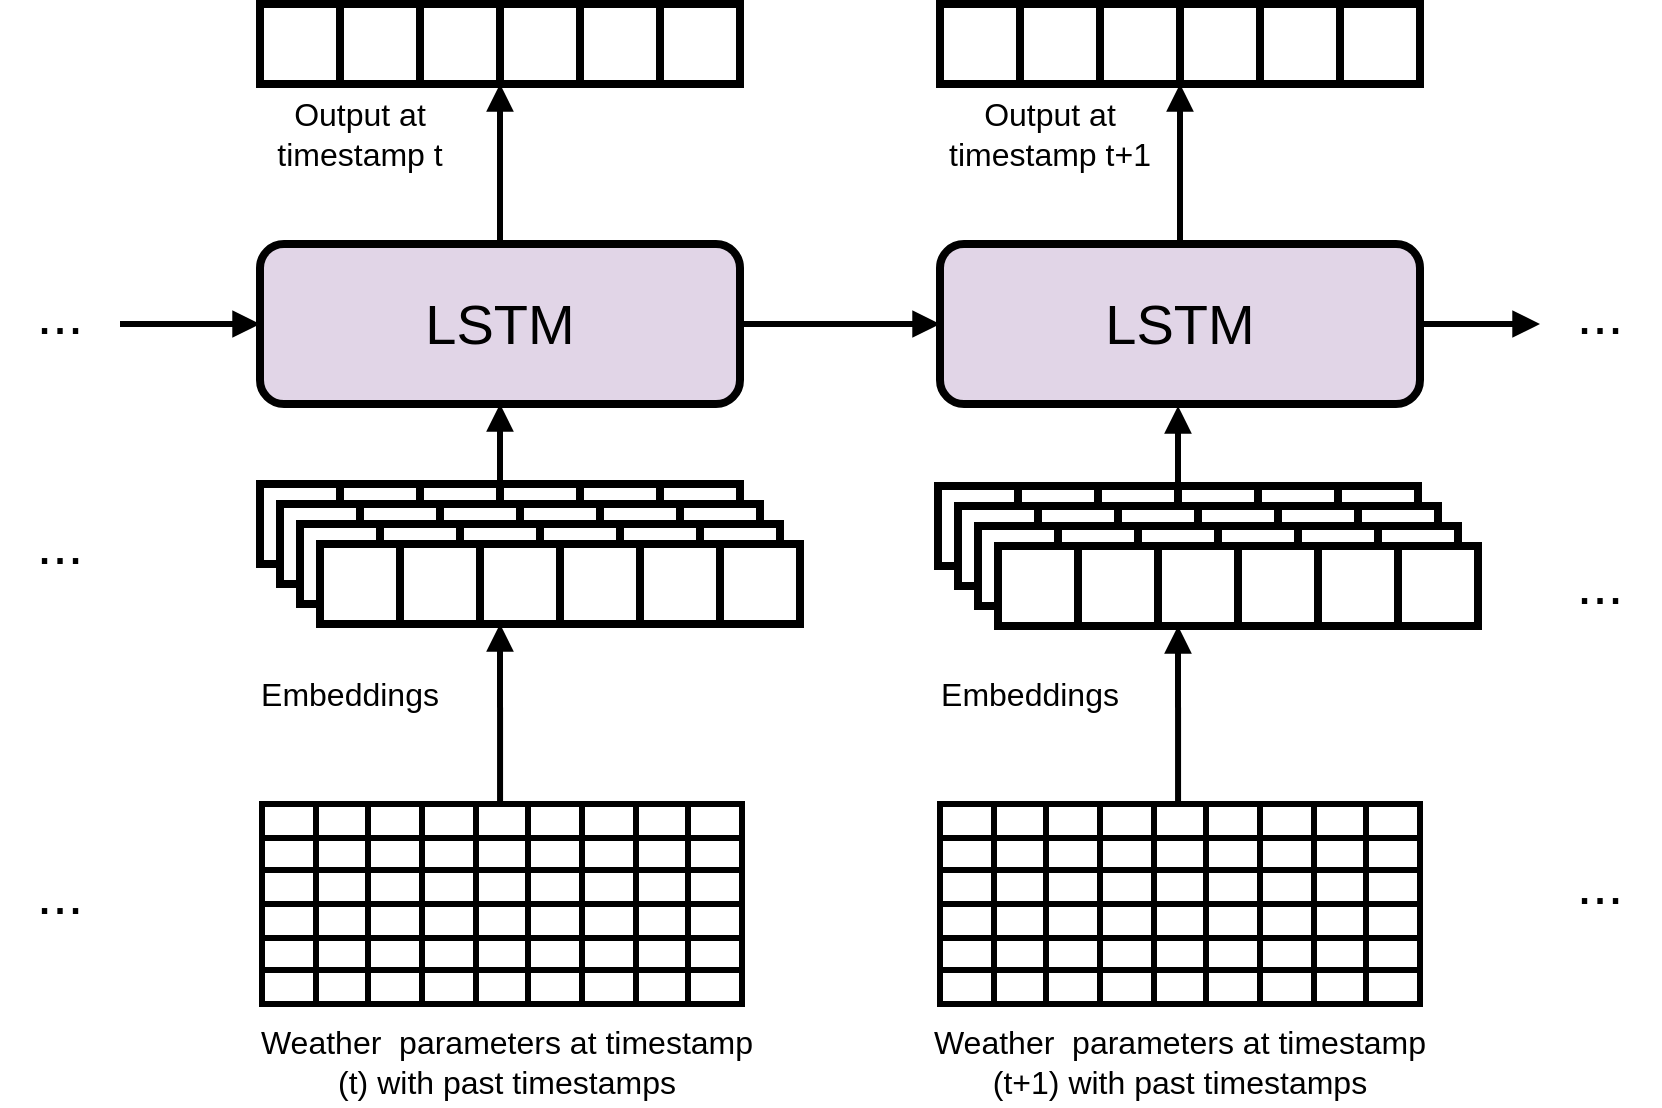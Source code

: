 <mxfile version="22.0.0" type="github">
  <diagram id="C5RBs43oDa-KdzZeNtuy" name="Page-1">
    <mxGraphModel dx="2189" dy="803" grid="1" gridSize="10" guides="1" tooltips="1" connect="1" arrows="1" fold="1" page="1" pageScale="1" pageWidth="827" pageHeight="1169" math="0" shadow="0">
      <root>
        <mxCell id="WIyWlLk6GJQsqaUBKTNV-0" />
        <mxCell id="WIyWlLk6GJQsqaUBKTNV-1" parent="WIyWlLk6GJQsqaUBKTNV-0" />
        <mxCell id="GEpArIHbRQg28lX1Gj3u-413" style="edgeStyle=orthogonalEdgeStyle;rounded=0;orthogonalLoop=1;jettySize=auto;html=1;exitX=0.5;exitY=0;exitDx=0;exitDy=0;entryX=0;entryY=1;entryDx=0;entryDy=0;strokeWidth=3;endArrow=block;endFill=1;" edge="1" parent="WIyWlLk6GJQsqaUBKTNV-1" source="GEpArIHbRQg28lX1Gj3u-13" target="GEpArIHbRQg28lX1Gj3u-73">
          <mxGeometry relative="1" as="geometry">
            <Array as="points">
              <mxPoint x="200" y="120" />
              <mxPoint x="200" y="120" />
            </Array>
          </mxGeometry>
        </mxCell>
        <mxCell id="GEpArIHbRQg28lX1Gj3u-709" style="edgeStyle=orthogonalEdgeStyle;rounded=0;orthogonalLoop=1;jettySize=auto;html=1;entryX=0;entryY=0.5;entryDx=0;entryDy=0;strokeWidth=3;endArrow=block;endFill=1;" edge="1" parent="WIyWlLk6GJQsqaUBKTNV-1" source="GEpArIHbRQg28lX1Gj3u-13" target="GEpArIHbRQg28lX1Gj3u-316">
          <mxGeometry relative="1" as="geometry" />
        </mxCell>
        <mxCell id="GEpArIHbRQg28lX1Gj3u-13" value="LSTM" style="rounded=1;whiteSpace=wrap;html=1;strokeWidth=4;fontSize=28;fillColor=#e1d5e7;strokeColor=#000000;" vertex="1" parent="WIyWlLk6GJQsqaUBKTNV-1">
          <mxGeometry x="80" y="160" width="240" height="80" as="geometry" />
        </mxCell>
        <mxCell id="GEpArIHbRQg28lX1Gj3u-14" value="" style="rounded=0;whiteSpace=wrap;html=1;strokeWidth=4;" vertex="1" parent="WIyWlLk6GJQsqaUBKTNV-1">
          <mxGeometry x="80" y="280" width="40" height="40" as="geometry" />
        </mxCell>
        <mxCell id="GEpArIHbRQg28lX1Gj3u-28" value="" style="rounded=0;whiteSpace=wrap;html=1;strokeWidth=4;" vertex="1" parent="WIyWlLk6GJQsqaUBKTNV-1">
          <mxGeometry x="120" y="280" width="40" height="40" as="geometry" />
        </mxCell>
        <mxCell id="GEpArIHbRQg28lX1Gj3u-416" style="edgeStyle=orthogonalEdgeStyle;rounded=0;orthogonalLoop=1;jettySize=auto;html=1;exitX=1;exitY=0;exitDx=0;exitDy=0;entryX=0.5;entryY=1;entryDx=0;entryDy=0;strokeWidth=3;endArrow=block;endFill=1;" edge="1" parent="WIyWlLk6GJQsqaUBKTNV-1" source="GEpArIHbRQg28lX1Gj3u-29" target="GEpArIHbRQg28lX1Gj3u-13">
          <mxGeometry relative="1" as="geometry" />
        </mxCell>
        <mxCell id="GEpArIHbRQg28lX1Gj3u-29" value="" style="rounded=0;whiteSpace=wrap;html=1;strokeWidth=4;" vertex="1" parent="WIyWlLk6GJQsqaUBKTNV-1">
          <mxGeometry x="160" y="280" width="40" height="40" as="geometry" />
        </mxCell>
        <mxCell id="GEpArIHbRQg28lX1Gj3u-30" value="" style="rounded=0;whiteSpace=wrap;html=1;strokeWidth=4;" vertex="1" parent="WIyWlLk6GJQsqaUBKTNV-1">
          <mxGeometry x="200" y="280" width="40" height="40" as="geometry" />
        </mxCell>
        <mxCell id="GEpArIHbRQg28lX1Gj3u-31" value="" style="rounded=0;whiteSpace=wrap;html=1;strokeWidth=4;" vertex="1" parent="WIyWlLk6GJQsqaUBKTNV-1">
          <mxGeometry x="240" y="280" width="40" height="40" as="geometry" />
        </mxCell>
        <mxCell id="GEpArIHbRQg28lX1Gj3u-32" value="" style="rounded=0;whiteSpace=wrap;html=1;strokeWidth=4;" vertex="1" parent="WIyWlLk6GJQsqaUBKTNV-1">
          <mxGeometry x="280" y="280" width="40" height="40" as="geometry" />
        </mxCell>
        <mxCell id="GEpArIHbRQg28lX1Gj3u-33" value="Embeddings" style="text;html=1;strokeColor=none;fillColor=none;align=center;verticalAlign=middle;whiteSpace=wrap;rounded=0;fontSize=16;" vertex="1" parent="WIyWlLk6GJQsqaUBKTNV-1">
          <mxGeometry x="95" y="370" width="60" height="30" as="geometry" />
        </mxCell>
        <mxCell id="GEpArIHbRQg28lX1Gj3u-34" value="" style="shape=table;startSize=0;container=1;collapsible=0;childLayout=tableLayout;fontSize=16;strokeWidth=3;" vertex="1" parent="WIyWlLk6GJQsqaUBKTNV-1">
          <mxGeometry x="81" y="440" width="80" height="50" as="geometry" />
        </mxCell>
        <mxCell id="GEpArIHbRQg28lX1Gj3u-35" value="" style="shape=tableRow;horizontal=0;startSize=0;swimlaneHead=0;swimlaneBody=0;strokeColor=inherit;top=0;left=0;bottom=0;right=0;collapsible=0;dropTarget=0;fillColor=none;points=[[0,0.5],[1,0.5]];portConstraint=eastwest;fontSize=16;" vertex="1" parent="GEpArIHbRQg28lX1Gj3u-34">
          <mxGeometry width="80" height="17" as="geometry" />
        </mxCell>
        <mxCell id="GEpArIHbRQg28lX1Gj3u-36" value="" style="shape=partialRectangle;html=1;whiteSpace=wrap;connectable=0;strokeColor=inherit;overflow=hidden;fillColor=none;top=0;left=0;bottom=0;right=0;pointerEvents=1;fontSize=16;" vertex="1" parent="GEpArIHbRQg28lX1Gj3u-35">
          <mxGeometry width="27" height="17" as="geometry">
            <mxRectangle width="27" height="17" as="alternateBounds" />
          </mxGeometry>
        </mxCell>
        <mxCell id="GEpArIHbRQg28lX1Gj3u-37" value="" style="shape=partialRectangle;html=1;whiteSpace=wrap;connectable=0;strokeColor=inherit;overflow=hidden;fillColor=none;top=0;left=0;bottom=0;right=0;pointerEvents=1;fontSize=16;" vertex="1" parent="GEpArIHbRQg28lX1Gj3u-35">
          <mxGeometry x="27" width="26" height="17" as="geometry">
            <mxRectangle width="26" height="17" as="alternateBounds" />
          </mxGeometry>
        </mxCell>
        <mxCell id="GEpArIHbRQg28lX1Gj3u-38" value="" style="shape=partialRectangle;html=1;whiteSpace=wrap;connectable=0;strokeColor=inherit;overflow=hidden;fillColor=none;top=0;left=0;bottom=0;right=0;pointerEvents=1;fontSize=16;" vertex="1" parent="GEpArIHbRQg28lX1Gj3u-35">
          <mxGeometry x="53" width="27" height="17" as="geometry">
            <mxRectangle width="27" height="17" as="alternateBounds" />
          </mxGeometry>
        </mxCell>
        <mxCell id="GEpArIHbRQg28lX1Gj3u-39" value="" style="shape=tableRow;horizontal=0;startSize=0;swimlaneHead=0;swimlaneBody=0;strokeColor=inherit;top=0;left=0;bottom=0;right=0;collapsible=0;dropTarget=0;fillColor=none;points=[[0,0.5],[1,0.5]];portConstraint=eastwest;fontSize=16;strokeWidth=3;" vertex="1" parent="GEpArIHbRQg28lX1Gj3u-34">
          <mxGeometry y="17" width="80" height="16" as="geometry" />
        </mxCell>
        <mxCell id="GEpArIHbRQg28lX1Gj3u-40" value="" style="shape=partialRectangle;html=1;whiteSpace=wrap;connectable=0;strokeColor=inherit;overflow=hidden;fillColor=none;top=0;left=0;bottom=0;right=0;pointerEvents=1;fontSize=16;" vertex="1" parent="GEpArIHbRQg28lX1Gj3u-39">
          <mxGeometry width="27" height="16" as="geometry">
            <mxRectangle width="27" height="16" as="alternateBounds" />
          </mxGeometry>
        </mxCell>
        <mxCell id="GEpArIHbRQg28lX1Gj3u-41" value="" style="shape=partialRectangle;html=1;whiteSpace=wrap;connectable=0;strokeColor=inherit;overflow=hidden;fillColor=none;top=0;left=0;bottom=0;right=0;pointerEvents=1;fontSize=16;" vertex="1" parent="GEpArIHbRQg28lX1Gj3u-39">
          <mxGeometry x="27" width="26" height="16" as="geometry">
            <mxRectangle width="26" height="16" as="alternateBounds" />
          </mxGeometry>
        </mxCell>
        <mxCell id="GEpArIHbRQg28lX1Gj3u-42" value="" style="shape=partialRectangle;html=1;whiteSpace=wrap;connectable=0;strokeColor=inherit;overflow=hidden;fillColor=none;top=0;left=0;bottom=0;right=0;pointerEvents=1;fontSize=16;" vertex="1" parent="GEpArIHbRQg28lX1Gj3u-39">
          <mxGeometry x="53" width="27" height="16" as="geometry">
            <mxRectangle width="27" height="16" as="alternateBounds" />
          </mxGeometry>
        </mxCell>
        <mxCell id="GEpArIHbRQg28lX1Gj3u-43" value="" style="shape=tableRow;horizontal=0;startSize=0;swimlaneHead=0;swimlaneBody=0;strokeColor=inherit;top=0;left=0;bottom=0;right=0;collapsible=0;dropTarget=0;fillColor=none;points=[[0,0.5],[1,0.5]];portConstraint=eastwest;fontSize=16;" vertex="1" parent="GEpArIHbRQg28lX1Gj3u-34">
          <mxGeometry y="33" width="80" height="17" as="geometry" />
        </mxCell>
        <mxCell id="GEpArIHbRQg28lX1Gj3u-44" value="" style="shape=partialRectangle;html=1;whiteSpace=wrap;connectable=0;strokeColor=inherit;overflow=hidden;fillColor=none;top=0;left=0;bottom=0;right=0;pointerEvents=1;fontSize=16;" vertex="1" parent="GEpArIHbRQg28lX1Gj3u-43">
          <mxGeometry width="27" height="17" as="geometry">
            <mxRectangle width="27" height="17" as="alternateBounds" />
          </mxGeometry>
        </mxCell>
        <mxCell id="GEpArIHbRQg28lX1Gj3u-45" value="" style="shape=partialRectangle;html=1;whiteSpace=wrap;connectable=0;strokeColor=inherit;overflow=hidden;fillColor=none;top=0;left=0;bottom=0;right=0;pointerEvents=1;fontSize=16;" vertex="1" parent="GEpArIHbRQg28lX1Gj3u-43">
          <mxGeometry x="27" width="26" height="17" as="geometry">
            <mxRectangle width="26" height="17" as="alternateBounds" />
          </mxGeometry>
        </mxCell>
        <mxCell id="GEpArIHbRQg28lX1Gj3u-46" value="" style="shape=partialRectangle;html=1;whiteSpace=wrap;connectable=0;strokeColor=inherit;overflow=hidden;fillColor=none;top=0;left=0;bottom=0;right=0;pointerEvents=1;fontSize=16;" vertex="1" parent="GEpArIHbRQg28lX1Gj3u-43">
          <mxGeometry x="53" width="27" height="17" as="geometry">
            <mxRectangle width="27" height="17" as="alternateBounds" />
          </mxGeometry>
        </mxCell>
        <mxCell id="GEpArIHbRQg28lX1Gj3u-61" value="Weather&amp;nbsp; parameters at timestamp (t) with past timestamps" style="text;html=1;strokeColor=none;fillColor=none;align=center;verticalAlign=middle;whiteSpace=wrap;rounded=0;fontSize=16;" vertex="1" parent="WIyWlLk6GJQsqaUBKTNV-1">
          <mxGeometry x="77" y="546" width="253" height="45" as="geometry" />
        </mxCell>
        <mxCell id="GEpArIHbRQg28lX1Gj3u-70" value="" style="rounded=0;whiteSpace=wrap;html=1;strokeWidth=4;" vertex="1" parent="WIyWlLk6GJQsqaUBKTNV-1">
          <mxGeometry x="80" y="40" width="40" height="40" as="geometry" />
        </mxCell>
        <mxCell id="GEpArIHbRQg28lX1Gj3u-71" value="" style="rounded=0;whiteSpace=wrap;html=1;strokeWidth=4;" vertex="1" parent="WIyWlLk6GJQsqaUBKTNV-1">
          <mxGeometry x="120" y="40" width="40" height="40" as="geometry" />
        </mxCell>
        <mxCell id="GEpArIHbRQg28lX1Gj3u-72" value="" style="rounded=0;whiteSpace=wrap;html=1;strokeWidth=4;" vertex="1" parent="WIyWlLk6GJQsqaUBKTNV-1">
          <mxGeometry x="160" y="40" width="40" height="40" as="geometry" />
        </mxCell>
        <mxCell id="GEpArIHbRQg28lX1Gj3u-73" value="" style="rounded=0;whiteSpace=wrap;html=1;strokeWidth=4;" vertex="1" parent="WIyWlLk6GJQsqaUBKTNV-1">
          <mxGeometry x="200" y="40" width="40" height="40" as="geometry" />
        </mxCell>
        <mxCell id="GEpArIHbRQg28lX1Gj3u-74" value="" style="rounded=0;whiteSpace=wrap;html=1;strokeWidth=4;" vertex="1" parent="WIyWlLk6GJQsqaUBKTNV-1">
          <mxGeometry x="240" y="40" width="40" height="40" as="geometry" />
        </mxCell>
        <mxCell id="GEpArIHbRQg28lX1Gj3u-75" value="" style="rounded=0;whiteSpace=wrap;html=1;strokeWidth=4;" vertex="1" parent="WIyWlLk6GJQsqaUBKTNV-1">
          <mxGeometry x="280" y="40" width="40" height="40" as="geometry" />
        </mxCell>
        <mxCell id="GEpArIHbRQg28lX1Gj3u-76" value="Output at timestamp t" style="text;html=1;strokeColor=none;fillColor=none;align=center;verticalAlign=middle;whiteSpace=wrap;rounded=0;fontSize=16;" vertex="1" parent="WIyWlLk6GJQsqaUBKTNV-1">
          <mxGeometry x="80" y="90" width="100" height="30" as="geometry" />
        </mxCell>
        <mxCell id="GEpArIHbRQg28lX1Gj3u-77" value="" style="shape=table;startSize=0;container=1;collapsible=0;childLayout=tableLayout;fontSize=16;strokeWidth=3;" vertex="1" parent="WIyWlLk6GJQsqaUBKTNV-1">
          <mxGeometry x="161" y="440" width="80" height="50" as="geometry" />
        </mxCell>
        <mxCell id="GEpArIHbRQg28lX1Gj3u-78" value="" style="shape=tableRow;horizontal=0;startSize=0;swimlaneHead=0;swimlaneBody=0;strokeColor=inherit;top=0;left=0;bottom=0;right=0;collapsible=0;dropTarget=0;fillColor=none;points=[[0,0.5],[1,0.5]];portConstraint=eastwest;fontSize=16;" vertex="1" parent="GEpArIHbRQg28lX1Gj3u-77">
          <mxGeometry width="80" height="17" as="geometry" />
        </mxCell>
        <mxCell id="GEpArIHbRQg28lX1Gj3u-79" value="" style="shape=partialRectangle;html=1;whiteSpace=wrap;connectable=0;strokeColor=inherit;overflow=hidden;fillColor=none;top=0;left=0;bottom=0;right=0;pointerEvents=1;fontSize=16;" vertex="1" parent="GEpArIHbRQg28lX1Gj3u-78">
          <mxGeometry width="27" height="17" as="geometry">
            <mxRectangle width="27" height="17" as="alternateBounds" />
          </mxGeometry>
        </mxCell>
        <mxCell id="GEpArIHbRQg28lX1Gj3u-80" value="" style="shape=partialRectangle;html=1;whiteSpace=wrap;connectable=0;strokeColor=inherit;overflow=hidden;fillColor=none;top=0;left=0;bottom=0;right=0;pointerEvents=1;fontSize=16;" vertex="1" parent="GEpArIHbRQg28lX1Gj3u-78">
          <mxGeometry x="27" width="26" height="17" as="geometry">
            <mxRectangle width="26" height="17" as="alternateBounds" />
          </mxGeometry>
        </mxCell>
        <mxCell id="GEpArIHbRQg28lX1Gj3u-81" value="" style="shape=partialRectangle;html=1;whiteSpace=wrap;connectable=0;strokeColor=inherit;overflow=hidden;fillColor=none;top=0;left=0;bottom=0;right=0;pointerEvents=1;fontSize=16;" vertex="1" parent="GEpArIHbRQg28lX1Gj3u-78">
          <mxGeometry x="53" width="27" height="17" as="geometry">
            <mxRectangle width="27" height="17" as="alternateBounds" />
          </mxGeometry>
        </mxCell>
        <mxCell id="GEpArIHbRQg28lX1Gj3u-82" value="" style="shape=tableRow;horizontal=0;startSize=0;swimlaneHead=0;swimlaneBody=0;strokeColor=inherit;top=0;left=0;bottom=0;right=0;collapsible=0;dropTarget=0;fillColor=none;points=[[0,0.5],[1,0.5]];portConstraint=eastwest;fontSize=16;strokeWidth=3;" vertex="1" parent="GEpArIHbRQg28lX1Gj3u-77">
          <mxGeometry y="17" width="80" height="16" as="geometry" />
        </mxCell>
        <mxCell id="GEpArIHbRQg28lX1Gj3u-83" value="" style="shape=partialRectangle;html=1;whiteSpace=wrap;connectable=0;strokeColor=inherit;overflow=hidden;fillColor=none;top=0;left=0;bottom=0;right=0;pointerEvents=1;fontSize=16;" vertex="1" parent="GEpArIHbRQg28lX1Gj3u-82">
          <mxGeometry width="27" height="16" as="geometry">
            <mxRectangle width="27" height="16" as="alternateBounds" />
          </mxGeometry>
        </mxCell>
        <mxCell id="GEpArIHbRQg28lX1Gj3u-84" value="" style="shape=partialRectangle;html=1;whiteSpace=wrap;connectable=0;strokeColor=inherit;overflow=hidden;fillColor=none;top=0;left=0;bottom=0;right=0;pointerEvents=1;fontSize=16;" vertex="1" parent="GEpArIHbRQg28lX1Gj3u-82">
          <mxGeometry x="27" width="26" height="16" as="geometry">
            <mxRectangle width="26" height="16" as="alternateBounds" />
          </mxGeometry>
        </mxCell>
        <mxCell id="GEpArIHbRQg28lX1Gj3u-85" value="" style="shape=partialRectangle;html=1;whiteSpace=wrap;connectable=0;strokeColor=inherit;overflow=hidden;fillColor=none;top=0;left=0;bottom=0;right=0;pointerEvents=1;fontSize=16;" vertex="1" parent="GEpArIHbRQg28lX1Gj3u-82">
          <mxGeometry x="53" width="27" height="16" as="geometry">
            <mxRectangle width="27" height="16" as="alternateBounds" />
          </mxGeometry>
        </mxCell>
        <mxCell id="GEpArIHbRQg28lX1Gj3u-86" value="" style="shape=tableRow;horizontal=0;startSize=0;swimlaneHead=0;swimlaneBody=0;strokeColor=inherit;top=0;left=0;bottom=0;right=0;collapsible=0;dropTarget=0;fillColor=none;points=[[0,0.5],[1,0.5]];portConstraint=eastwest;fontSize=16;" vertex="1" parent="GEpArIHbRQg28lX1Gj3u-77">
          <mxGeometry y="33" width="80" height="17" as="geometry" />
        </mxCell>
        <mxCell id="GEpArIHbRQg28lX1Gj3u-87" value="" style="shape=partialRectangle;html=1;whiteSpace=wrap;connectable=0;strokeColor=inherit;overflow=hidden;fillColor=none;top=0;left=0;bottom=0;right=0;pointerEvents=1;fontSize=16;" vertex="1" parent="GEpArIHbRQg28lX1Gj3u-86">
          <mxGeometry width="27" height="17" as="geometry">
            <mxRectangle width="27" height="17" as="alternateBounds" />
          </mxGeometry>
        </mxCell>
        <mxCell id="GEpArIHbRQg28lX1Gj3u-88" value="" style="shape=partialRectangle;html=1;whiteSpace=wrap;connectable=0;strokeColor=inherit;overflow=hidden;fillColor=none;top=0;left=0;bottom=0;right=0;pointerEvents=1;fontSize=16;" vertex="1" parent="GEpArIHbRQg28lX1Gj3u-86">
          <mxGeometry x="27" width="26" height="17" as="geometry">
            <mxRectangle width="26" height="17" as="alternateBounds" />
          </mxGeometry>
        </mxCell>
        <mxCell id="GEpArIHbRQg28lX1Gj3u-89" value="" style="shape=partialRectangle;html=1;whiteSpace=wrap;connectable=0;strokeColor=inherit;overflow=hidden;fillColor=none;top=0;left=0;bottom=0;right=0;pointerEvents=1;fontSize=16;" vertex="1" parent="GEpArIHbRQg28lX1Gj3u-86">
          <mxGeometry x="53" width="27" height="17" as="geometry">
            <mxRectangle width="27" height="17" as="alternateBounds" />
          </mxGeometry>
        </mxCell>
        <mxCell id="GEpArIHbRQg28lX1Gj3u-90" value="" style="shape=table;startSize=0;container=1;collapsible=0;childLayout=tableLayout;fontSize=16;strokeWidth=3;" vertex="1" parent="WIyWlLk6GJQsqaUBKTNV-1">
          <mxGeometry x="241" y="440" width="80" height="50" as="geometry" />
        </mxCell>
        <mxCell id="GEpArIHbRQg28lX1Gj3u-91" value="" style="shape=tableRow;horizontal=0;startSize=0;swimlaneHead=0;swimlaneBody=0;strokeColor=inherit;top=0;left=0;bottom=0;right=0;collapsible=0;dropTarget=0;fillColor=none;points=[[0,0.5],[1,0.5]];portConstraint=eastwest;fontSize=16;" vertex="1" parent="GEpArIHbRQg28lX1Gj3u-90">
          <mxGeometry width="80" height="17" as="geometry" />
        </mxCell>
        <mxCell id="GEpArIHbRQg28lX1Gj3u-92" value="" style="shape=partialRectangle;html=1;whiteSpace=wrap;connectable=0;strokeColor=inherit;overflow=hidden;fillColor=none;top=0;left=0;bottom=0;right=0;pointerEvents=1;fontSize=16;" vertex="1" parent="GEpArIHbRQg28lX1Gj3u-91">
          <mxGeometry width="27" height="17" as="geometry">
            <mxRectangle width="27" height="17" as="alternateBounds" />
          </mxGeometry>
        </mxCell>
        <mxCell id="GEpArIHbRQg28lX1Gj3u-93" value="" style="shape=partialRectangle;html=1;whiteSpace=wrap;connectable=0;strokeColor=inherit;overflow=hidden;fillColor=none;top=0;left=0;bottom=0;right=0;pointerEvents=1;fontSize=16;" vertex="1" parent="GEpArIHbRQg28lX1Gj3u-91">
          <mxGeometry x="27" width="26" height="17" as="geometry">
            <mxRectangle width="26" height="17" as="alternateBounds" />
          </mxGeometry>
        </mxCell>
        <mxCell id="GEpArIHbRQg28lX1Gj3u-94" value="" style="shape=partialRectangle;html=1;whiteSpace=wrap;connectable=0;strokeColor=inherit;overflow=hidden;fillColor=none;top=0;left=0;bottom=0;right=0;pointerEvents=1;fontSize=16;" vertex="1" parent="GEpArIHbRQg28lX1Gj3u-91">
          <mxGeometry x="53" width="27" height="17" as="geometry">
            <mxRectangle width="27" height="17" as="alternateBounds" />
          </mxGeometry>
        </mxCell>
        <mxCell id="GEpArIHbRQg28lX1Gj3u-95" value="" style="shape=tableRow;horizontal=0;startSize=0;swimlaneHead=0;swimlaneBody=0;strokeColor=inherit;top=0;left=0;bottom=0;right=0;collapsible=0;dropTarget=0;fillColor=none;points=[[0,0.5],[1,0.5]];portConstraint=eastwest;fontSize=16;strokeWidth=3;" vertex="1" parent="GEpArIHbRQg28lX1Gj3u-90">
          <mxGeometry y="17" width="80" height="16" as="geometry" />
        </mxCell>
        <mxCell id="GEpArIHbRQg28lX1Gj3u-96" value="" style="shape=partialRectangle;html=1;whiteSpace=wrap;connectable=0;strokeColor=inherit;overflow=hidden;fillColor=none;top=0;left=0;bottom=0;right=0;pointerEvents=1;fontSize=16;" vertex="1" parent="GEpArIHbRQg28lX1Gj3u-95">
          <mxGeometry width="27" height="16" as="geometry">
            <mxRectangle width="27" height="16" as="alternateBounds" />
          </mxGeometry>
        </mxCell>
        <mxCell id="GEpArIHbRQg28lX1Gj3u-97" value="" style="shape=partialRectangle;html=1;whiteSpace=wrap;connectable=0;strokeColor=inherit;overflow=hidden;fillColor=none;top=0;left=0;bottom=0;right=0;pointerEvents=1;fontSize=16;" vertex="1" parent="GEpArIHbRQg28lX1Gj3u-95">
          <mxGeometry x="27" width="26" height="16" as="geometry">
            <mxRectangle width="26" height="16" as="alternateBounds" />
          </mxGeometry>
        </mxCell>
        <mxCell id="GEpArIHbRQg28lX1Gj3u-98" value="" style="shape=partialRectangle;html=1;whiteSpace=wrap;connectable=0;strokeColor=inherit;overflow=hidden;fillColor=none;top=0;left=0;bottom=0;right=0;pointerEvents=1;fontSize=16;" vertex="1" parent="GEpArIHbRQg28lX1Gj3u-95">
          <mxGeometry x="53" width="27" height="16" as="geometry">
            <mxRectangle width="27" height="16" as="alternateBounds" />
          </mxGeometry>
        </mxCell>
        <mxCell id="GEpArIHbRQg28lX1Gj3u-99" value="" style="shape=tableRow;horizontal=0;startSize=0;swimlaneHead=0;swimlaneBody=0;strokeColor=inherit;top=0;left=0;bottom=0;right=0;collapsible=0;dropTarget=0;fillColor=none;points=[[0,0.5],[1,0.5]];portConstraint=eastwest;fontSize=16;" vertex="1" parent="GEpArIHbRQg28lX1Gj3u-90">
          <mxGeometry y="33" width="80" height="17" as="geometry" />
        </mxCell>
        <mxCell id="GEpArIHbRQg28lX1Gj3u-100" value="" style="shape=partialRectangle;html=1;whiteSpace=wrap;connectable=0;strokeColor=inherit;overflow=hidden;fillColor=none;top=0;left=0;bottom=0;right=0;pointerEvents=1;fontSize=16;" vertex="1" parent="GEpArIHbRQg28lX1Gj3u-99">
          <mxGeometry width="27" height="17" as="geometry">
            <mxRectangle width="27" height="17" as="alternateBounds" />
          </mxGeometry>
        </mxCell>
        <mxCell id="GEpArIHbRQg28lX1Gj3u-101" value="" style="shape=partialRectangle;html=1;whiteSpace=wrap;connectable=0;strokeColor=inherit;overflow=hidden;fillColor=none;top=0;left=0;bottom=0;right=0;pointerEvents=1;fontSize=16;" vertex="1" parent="GEpArIHbRQg28lX1Gj3u-99">
          <mxGeometry x="27" width="26" height="17" as="geometry">
            <mxRectangle width="26" height="17" as="alternateBounds" />
          </mxGeometry>
        </mxCell>
        <mxCell id="GEpArIHbRQg28lX1Gj3u-102" value="" style="shape=partialRectangle;html=1;whiteSpace=wrap;connectable=0;strokeColor=inherit;overflow=hidden;fillColor=none;top=0;left=0;bottom=0;right=0;pointerEvents=1;fontSize=16;" vertex="1" parent="GEpArIHbRQg28lX1Gj3u-99">
          <mxGeometry x="53" width="27" height="17" as="geometry">
            <mxRectangle width="27" height="17" as="alternateBounds" />
          </mxGeometry>
        </mxCell>
        <mxCell id="GEpArIHbRQg28lX1Gj3u-181" value="" style="shape=table;startSize=0;container=1;collapsible=0;childLayout=tableLayout;fontSize=16;strokeWidth=3;" vertex="1" parent="WIyWlLk6GJQsqaUBKTNV-1">
          <mxGeometry x="81" y="490" width="80" height="50" as="geometry" />
        </mxCell>
        <mxCell id="GEpArIHbRQg28lX1Gj3u-182" value="" style="shape=tableRow;horizontal=0;startSize=0;swimlaneHead=0;swimlaneBody=0;strokeColor=inherit;top=0;left=0;bottom=0;right=0;collapsible=0;dropTarget=0;fillColor=none;points=[[0,0.5],[1,0.5]];portConstraint=eastwest;fontSize=16;" vertex="1" parent="GEpArIHbRQg28lX1Gj3u-181">
          <mxGeometry width="80" height="17" as="geometry" />
        </mxCell>
        <mxCell id="GEpArIHbRQg28lX1Gj3u-183" value="" style="shape=partialRectangle;html=1;whiteSpace=wrap;connectable=0;strokeColor=inherit;overflow=hidden;fillColor=none;top=0;left=0;bottom=0;right=0;pointerEvents=1;fontSize=16;" vertex="1" parent="GEpArIHbRQg28lX1Gj3u-182">
          <mxGeometry width="27" height="17" as="geometry">
            <mxRectangle width="27" height="17" as="alternateBounds" />
          </mxGeometry>
        </mxCell>
        <mxCell id="GEpArIHbRQg28lX1Gj3u-184" value="" style="shape=partialRectangle;html=1;whiteSpace=wrap;connectable=0;strokeColor=inherit;overflow=hidden;fillColor=none;top=0;left=0;bottom=0;right=0;pointerEvents=1;fontSize=16;" vertex="1" parent="GEpArIHbRQg28lX1Gj3u-182">
          <mxGeometry x="27" width="26" height="17" as="geometry">
            <mxRectangle width="26" height="17" as="alternateBounds" />
          </mxGeometry>
        </mxCell>
        <mxCell id="GEpArIHbRQg28lX1Gj3u-185" value="" style="shape=partialRectangle;html=1;whiteSpace=wrap;connectable=0;strokeColor=inherit;overflow=hidden;fillColor=none;top=0;left=0;bottom=0;right=0;pointerEvents=1;fontSize=16;" vertex="1" parent="GEpArIHbRQg28lX1Gj3u-182">
          <mxGeometry x="53" width="27" height="17" as="geometry">
            <mxRectangle width="27" height="17" as="alternateBounds" />
          </mxGeometry>
        </mxCell>
        <mxCell id="GEpArIHbRQg28lX1Gj3u-186" value="" style="shape=tableRow;horizontal=0;startSize=0;swimlaneHead=0;swimlaneBody=0;strokeColor=inherit;top=0;left=0;bottom=0;right=0;collapsible=0;dropTarget=0;fillColor=none;points=[[0,0.5],[1,0.5]];portConstraint=eastwest;fontSize=16;strokeWidth=3;" vertex="1" parent="GEpArIHbRQg28lX1Gj3u-181">
          <mxGeometry y="17" width="80" height="16" as="geometry" />
        </mxCell>
        <mxCell id="GEpArIHbRQg28lX1Gj3u-187" value="" style="shape=partialRectangle;html=1;whiteSpace=wrap;connectable=0;strokeColor=inherit;overflow=hidden;fillColor=none;top=0;left=0;bottom=0;right=0;pointerEvents=1;fontSize=16;" vertex="1" parent="GEpArIHbRQg28lX1Gj3u-186">
          <mxGeometry width="27" height="16" as="geometry">
            <mxRectangle width="27" height="16" as="alternateBounds" />
          </mxGeometry>
        </mxCell>
        <mxCell id="GEpArIHbRQg28lX1Gj3u-188" value="" style="shape=partialRectangle;html=1;whiteSpace=wrap;connectable=0;strokeColor=inherit;overflow=hidden;fillColor=none;top=0;left=0;bottom=0;right=0;pointerEvents=1;fontSize=16;" vertex="1" parent="GEpArIHbRQg28lX1Gj3u-186">
          <mxGeometry x="27" width="26" height="16" as="geometry">
            <mxRectangle width="26" height="16" as="alternateBounds" />
          </mxGeometry>
        </mxCell>
        <mxCell id="GEpArIHbRQg28lX1Gj3u-189" value="" style="shape=partialRectangle;html=1;whiteSpace=wrap;connectable=0;strokeColor=inherit;overflow=hidden;fillColor=none;top=0;left=0;bottom=0;right=0;pointerEvents=1;fontSize=16;" vertex="1" parent="GEpArIHbRQg28lX1Gj3u-186">
          <mxGeometry x="53" width="27" height="16" as="geometry">
            <mxRectangle width="27" height="16" as="alternateBounds" />
          </mxGeometry>
        </mxCell>
        <mxCell id="GEpArIHbRQg28lX1Gj3u-190" value="" style="shape=tableRow;horizontal=0;startSize=0;swimlaneHead=0;swimlaneBody=0;strokeColor=inherit;top=0;left=0;bottom=0;right=0;collapsible=0;dropTarget=0;fillColor=none;points=[[0,0.5],[1,0.5]];portConstraint=eastwest;fontSize=16;" vertex="1" parent="GEpArIHbRQg28lX1Gj3u-181">
          <mxGeometry y="33" width="80" height="17" as="geometry" />
        </mxCell>
        <mxCell id="GEpArIHbRQg28lX1Gj3u-191" value="" style="shape=partialRectangle;html=1;whiteSpace=wrap;connectable=0;strokeColor=inherit;overflow=hidden;fillColor=none;top=0;left=0;bottom=0;right=0;pointerEvents=1;fontSize=16;" vertex="1" parent="GEpArIHbRQg28lX1Gj3u-190">
          <mxGeometry width="27" height="17" as="geometry">
            <mxRectangle width="27" height="17" as="alternateBounds" />
          </mxGeometry>
        </mxCell>
        <mxCell id="GEpArIHbRQg28lX1Gj3u-192" value="" style="shape=partialRectangle;html=1;whiteSpace=wrap;connectable=0;strokeColor=inherit;overflow=hidden;fillColor=none;top=0;left=0;bottom=0;right=0;pointerEvents=1;fontSize=16;" vertex="1" parent="GEpArIHbRQg28lX1Gj3u-190">
          <mxGeometry x="27" width="26" height="17" as="geometry">
            <mxRectangle width="26" height="17" as="alternateBounds" />
          </mxGeometry>
        </mxCell>
        <mxCell id="GEpArIHbRQg28lX1Gj3u-193" value="" style="shape=partialRectangle;html=1;whiteSpace=wrap;connectable=0;strokeColor=inherit;overflow=hidden;fillColor=none;top=0;left=0;bottom=0;right=0;pointerEvents=1;fontSize=16;" vertex="1" parent="GEpArIHbRQg28lX1Gj3u-190">
          <mxGeometry x="53" width="27" height="17" as="geometry">
            <mxRectangle width="27" height="17" as="alternateBounds" />
          </mxGeometry>
        </mxCell>
        <mxCell id="GEpArIHbRQg28lX1Gj3u-194" value="" style="shape=table;startSize=0;container=1;collapsible=0;childLayout=tableLayout;fontSize=16;strokeWidth=3;" vertex="1" parent="WIyWlLk6GJQsqaUBKTNV-1">
          <mxGeometry x="161" y="490" width="80" height="50" as="geometry" />
        </mxCell>
        <mxCell id="GEpArIHbRQg28lX1Gj3u-195" value="" style="shape=tableRow;horizontal=0;startSize=0;swimlaneHead=0;swimlaneBody=0;strokeColor=inherit;top=0;left=0;bottom=0;right=0;collapsible=0;dropTarget=0;fillColor=none;points=[[0,0.5],[1,0.5]];portConstraint=eastwest;fontSize=16;" vertex="1" parent="GEpArIHbRQg28lX1Gj3u-194">
          <mxGeometry width="80" height="17" as="geometry" />
        </mxCell>
        <mxCell id="GEpArIHbRQg28lX1Gj3u-196" value="" style="shape=partialRectangle;html=1;whiteSpace=wrap;connectable=0;strokeColor=inherit;overflow=hidden;fillColor=none;top=0;left=0;bottom=0;right=0;pointerEvents=1;fontSize=16;" vertex="1" parent="GEpArIHbRQg28lX1Gj3u-195">
          <mxGeometry width="27" height="17" as="geometry">
            <mxRectangle width="27" height="17" as="alternateBounds" />
          </mxGeometry>
        </mxCell>
        <mxCell id="GEpArIHbRQg28lX1Gj3u-197" value="" style="shape=partialRectangle;html=1;whiteSpace=wrap;connectable=0;strokeColor=inherit;overflow=hidden;fillColor=none;top=0;left=0;bottom=0;right=0;pointerEvents=1;fontSize=16;" vertex="1" parent="GEpArIHbRQg28lX1Gj3u-195">
          <mxGeometry x="27" width="26" height="17" as="geometry">
            <mxRectangle width="26" height="17" as="alternateBounds" />
          </mxGeometry>
        </mxCell>
        <mxCell id="GEpArIHbRQg28lX1Gj3u-198" value="" style="shape=partialRectangle;html=1;whiteSpace=wrap;connectable=0;strokeColor=inherit;overflow=hidden;fillColor=none;top=0;left=0;bottom=0;right=0;pointerEvents=1;fontSize=16;" vertex="1" parent="GEpArIHbRQg28lX1Gj3u-195">
          <mxGeometry x="53" width="27" height="17" as="geometry">
            <mxRectangle width="27" height="17" as="alternateBounds" />
          </mxGeometry>
        </mxCell>
        <mxCell id="GEpArIHbRQg28lX1Gj3u-199" value="" style="shape=tableRow;horizontal=0;startSize=0;swimlaneHead=0;swimlaneBody=0;strokeColor=inherit;top=0;left=0;bottom=0;right=0;collapsible=0;dropTarget=0;fillColor=none;points=[[0,0.5],[1,0.5]];portConstraint=eastwest;fontSize=16;strokeWidth=3;" vertex="1" parent="GEpArIHbRQg28lX1Gj3u-194">
          <mxGeometry y="17" width="80" height="16" as="geometry" />
        </mxCell>
        <mxCell id="GEpArIHbRQg28lX1Gj3u-200" value="" style="shape=partialRectangle;html=1;whiteSpace=wrap;connectable=0;strokeColor=inherit;overflow=hidden;fillColor=none;top=0;left=0;bottom=0;right=0;pointerEvents=1;fontSize=16;" vertex="1" parent="GEpArIHbRQg28lX1Gj3u-199">
          <mxGeometry width="27" height="16" as="geometry">
            <mxRectangle width="27" height="16" as="alternateBounds" />
          </mxGeometry>
        </mxCell>
        <mxCell id="GEpArIHbRQg28lX1Gj3u-201" value="" style="shape=partialRectangle;html=1;whiteSpace=wrap;connectable=0;strokeColor=inherit;overflow=hidden;fillColor=none;top=0;left=0;bottom=0;right=0;pointerEvents=1;fontSize=16;" vertex="1" parent="GEpArIHbRQg28lX1Gj3u-199">
          <mxGeometry x="27" width="26" height="16" as="geometry">
            <mxRectangle width="26" height="16" as="alternateBounds" />
          </mxGeometry>
        </mxCell>
        <mxCell id="GEpArIHbRQg28lX1Gj3u-202" value="" style="shape=partialRectangle;html=1;whiteSpace=wrap;connectable=0;strokeColor=inherit;overflow=hidden;fillColor=none;top=0;left=0;bottom=0;right=0;pointerEvents=1;fontSize=16;" vertex="1" parent="GEpArIHbRQg28lX1Gj3u-199">
          <mxGeometry x="53" width="27" height="16" as="geometry">
            <mxRectangle width="27" height="16" as="alternateBounds" />
          </mxGeometry>
        </mxCell>
        <mxCell id="GEpArIHbRQg28lX1Gj3u-203" value="" style="shape=tableRow;horizontal=0;startSize=0;swimlaneHead=0;swimlaneBody=0;strokeColor=inherit;top=0;left=0;bottom=0;right=0;collapsible=0;dropTarget=0;fillColor=none;points=[[0,0.5],[1,0.5]];portConstraint=eastwest;fontSize=16;" vertex="1" parent="GEpArIHbRQg28lX1Gj3u-194">
          <mxGeometry y="33" width="80" height="17" as="geometry" />
        </mxCell>
        <mxCell id="GEpArIHbRQg28lX1Gj3u-204" value="" style="shape=partialRectangle;html=1;whiteSpace=wrap;connectable=0;strokeColor=inherit;overflow=hidden;fillColor=none;top=0;left=0;bottom=0;right=0;pointerEvents=1;fontSize=16;" vertex="1" parent="GEpArIHbRQg28lX1Gj3u-203">
          <mxGeometry width="27" height="17" as="geometry">
            <mxRectangle width="27" height="17" as="alternateBounds" />
          </mxGeometry>
        </mxCell>
        <mxCell id="GEpArIHbRQg28lX1Gj3u-205" value="" style="shape=partialRectangle;html=1;whiteSpace=wrap;connectable=0;strokeColor=inherit;overflow=hidden;fillColor=none;top=0;left=0;bottom=0;right=0;pointerEvents=1;fontSize=16;" vertex="1" parent="GEpArIHbRQg28lX1Gj3u-203">
          <mxGeometry x="27" width="26" height="17" as="geometry">
            <mxRectangle width="26" height="17" as="alternateBounds" />
          </mxGeometry>
        </mxCell>
        <mxCell id="GEpArIHbRQg28lX1Gj3u-206" value="" style="shape=partialRectangle;html=1;whiteSpace=wrap;connectable=0;strokeColor=inherit;overflow=hidden;fillColor=none;top=0;left=0;bottom=0;right=0;pointerEvents=1;fontSize=16;" vertex="1" parent="GEpArIHbRQg28lX1Gj3u-203">
          <mxGeometry x="53" width="27" height="17" as="geometry">
            <mxRectangle width="27" height="17" as="alternateBounds" />
          </mxGeometry>
        </mxCell>
        <mxCell id="GEpArIHbRQg28lX1Gj3u-207" value="" style="shape=table;startSize=0;container=1;collapsible=0;childLayout=tableLayout;fontSize=16;strokeWidth=3;" vertex="1" parent="WIyWlLk6GJQsqaUBKTNV-1">
          <mxGeometry x="241" y="490" width="80" height="50" as="geometry" />
        </mxCell>
        <mxCell id="GEpArIHbRQg28lX1Gj3u-208" value="" style="shape=tableRow;horizontal=0;startSize=0;swimlaneHead=0;swimlaneBody=0;strokeColor=inherit;top=0;left=0;bottom=0;right=0;collapsible=0;dropTarget=0;fillColor=none;points=[[0,0.5],[1,0.5]];portConstraint=eastwest;fontSize=16;" vertex="1" parent="GEpArIHbRQg28lX1Gj3u-207">
          <mxGeometry width="80" height="17" as="geometry" />
        </mxCell>
        <mxCell id="GEpArIHbRQg28lX1Gj3u-209" value="" style="shape=partialRectangle;html=1;whiteSpace=wrap;connectable=0;strokeColor=inherit;overflow=hidden;fillColor=none;top=0;left=0;bottom=0;right=0;pointerEvents=1;fontSize=16;" vertex="1" parent="GEpArIHbRQg28lX1Gj3u-208">
          <mxGeometry width="27" height="17" as="geometry">
            <mxRectangle width="27" height="17" as="alternateBounds" />
          </mxGeometry>
        </mxCell>
        <mxCell id="GEpArIHbRQg28lX1Gj3u-210" value="" style="shape=partialRectangle;html=1;whiteSpace=wrap;connectable=0;strokeColor=inherit;overflow=hidden;fillColor=none;top=0;left=0;bottom=0;right=0;pointerEvents=1;fontSize=16;" vertex="1" parent="GEpArIHbRQg28lX1Gj3u-208">
          <mxGeometry x="27" width="26" height="17" as="geometry">
            <mxRectangle width="26" height="17" as="alternateBounds" />
          </mxGeometry>
        </mxCell>
        <mxCell id="GEpArIHbRQg28lX1Gj3u-211" value="" style="shape=partialRectangle;html=1;whiteSpace=wrap;connectable=0;strokeColor=inherit;overflow=hidden;fillColor=none;top=0;left=0;bottom=0;right=0;pointerEvents=1;fontSize=16;" vertex="1" parent="GEpArIHbRQg28lX1Gj3u-208">
          <mxGeometry x="53" width="27" height="17" as="geometry">
            <mxRectangle width="27" height="17" as="alternateBounds" />
          </mxGeometry>
        </mxCell>
        <mxCell id="GEpArIHbRQg28lX1Gj3u-212" value="" style="shape=tableRow;horizontal=0;startSize=0;swimlaneHead=0;swimlaneBody=0;strokeColor=inherit;top=0;left=0;bottom=0;right=0;collapsible=0;dropTarget=0;fillColor=none;points=[[0,0.5],[1,0.5]];portConstraint=eastwest;fontSize=16;strokeWidth=3;" vertex="1" parent="GEpArIHbRQg28lX1Gj3u-207">
          <mxGeometry y="17" width="80" height="16" as="geometry" />
        </mxCell>
        <mxCell id="GEpArIHbRQg28lX1Gj3u-213" value="" style="shape=partialRectangle;html=1;whiteSpace=wrap;connectable=0;strokeColor=inherit;overflow=hidden;fillColor=none;top=0;left=0;bottom=0;right=0;pointerEvents=1;fontSize=16;" vertex="1" parent="GEpArIHbRQg28lX1Gj3u-212">
          <mxGeometry width="27" height="16" as="geometry">
            <mxRectangle width="27" height="16" as="alternateBounds" />
          </mxGeometry>
        </mxCell>
        <mxCell id="GEpArIHbRQg28lX1Gj3u-214" value="" style="shape=partialRectangle;html=1;whiteSpace=wrap;connectable=0;strokeColor=inherit;overflow=hidden;fillColor=none;top=0;left=0;bottom=0;right=0;pointerEvents=1;fontSize=16;" vertex="1" parent="GEpArIHbRQg28lX1Gj3u-212">
          <mxGeometry x="27" width="26" height="16" as="geometry">
            <mxRectangle width="26" height="16" as="alternateBounds" />
          </mxGeometry>
        </mxCell>
        <mxCell id="GEpArIHbRQg28lX1Gj3u-215" value="" style="shape=partialRectangle;html=1;whiteSpace=wrap;connectable=0;strokeColor=inherit;overflow=hidden;fillColor=none;top=0;left=0;bottom=0;right=0;pointerEvents=1;fontSize=16;" vertex="1" parent="GEpArIHbRQg28lX1Gj3u-212">
          <mxGeometry x="53" width="27" height="16" as="geometry">
            <mxRectangle width="27" height="16" as="alternateBounds" />
          </mxGeometry>
        </mxCell>
        <mxCell id="GEpArIHbRQg28lX1Gj3u-216" value="" style="shape=tableRow;horizontal=0;startSize=0;swimlaneHead=0;swimlaneBody=0;strokeColor=inherit;top=0;left=0;bottom=0;right=0;collapsible=0;dropTarget=0;fillColor=none;points=[[0,0.5],[1,0.5]];portConstraint=eastwest;fontSize=16;" vertex="1" parent="GEpArIHbRQg28lX1Gj3u-207">
          <mxGeometry y="33" width="80" height="17" as="geometry" />
        </mxCell>
        <mxCell id="GEpArIHbRQg28lX1Gj3u-217" value="" style="shape=partialRectangle;html=1;whiteSpace=wrap;connectable=0;strokeColor=inherit;overflow=hidden;fillColor=none;top=0;left=0;bottom=0;right=0;pointerEvents=1;fontSize=16;" vertex="1" parent="GEpArIHbRQg28lX1Gj3u-216">
          <mxGeometry width="27" height="17" as="geometry">
            <mxRectangle width="27" height="17" as="alternateBounds" />
          </mxGeometry>
        </mxCell>
        <mxCell id="GEpArIHbRQg28lX1Gj3u-218" value="" style="shape=partialRectangle;html=1;whiteSpace=wrap;connectable=0;strokeColor=inherit;overflow=hidden;fillColor=none;top=0;left=0;bottom=0;right=0;pointerEvents=1;fontSize=16;" vertex="1" parent="GEpArIHbRQg28lX1Gj3u-216">
          <mxGeometry x="27" width="26" height="17" as="geometry">
            <mxRectangle width="26" height="17" as="alternateBounds" />
          </mxGeometry>
        </mxCell>
        <mxCell id="GEpArIHbRQg28lX1Gj3u-219" value="" style="shape=partialRectangle;html=1;whiteSpace=wrap;connectable=0;strokeColor=inherit;overflow=hidden;fillColor=none;top=0;left=0;bottom=0;right=0;pointerEvents=1;fontSize=16;" vertex="1" parent="GEpArIHbRQg28lX1Gj3u-216">
          <mxGeometry x="53" width="27" height="17" as="geometry">
            <mxRectangle width="27" height="17" as="alternateBounds" />
          </mxGeometry>
        </mxCell>
        <mxCell id="GEpArIHbRQg28lX1Gj3u-309" value="Weather&amp;nbsp; parameters at timestamp (t+1) with past timestamps" style="text;html=1;strokeColor=none;fillColor=none;align=center;verticalAlign=middle;whiteSpace=wrap;rounded=0;fontSize=16;" vertex="1" parent="WIyWlLk6GJQsqaUBKTNV-1">
          <mxGeometry x="400" y="546" width="280" height="45" as="geometry" />
        </mxCell>
        <mxCell id="GEpArIHbRQg28lX1Gj3u-418" style="edgeStyle=orthogonalEdgeStyle;rounded=0;orthogonalLoop=1;jettySize=auto;html=1;exitX=0.5;exitY=0;exitDx=0;exitDy=0;entryX=0;entryY=1;entryDx=0;entryDy=0;strokeWidth=3;endArrow=block;endFill=1;" edge="1" parent="WIyWlLk6GJQsqaUBKTNV-1" source="GEpArIHbRQg28lX1Gj3u-316" target="GEpArIHbRQg28lX1Gj3u-340">
          <mxGeometry relative="1" as="geometry" />
        </mxCell>
        <mxCell id="GEpArIHbRQg28lX1Gj3u-710" style="edgeStyle=orthogonalEdgeStyle;rounded=0;orthogonalLoop=1;jettySize=auto;html=1;strokeWidth=3;endArrow=block;endFill=1;" edge="1" parent="WIyWlLk6GJQsqaUBKTNV-1" source="GEpArIHbRQg28lX1Gj3u-316">
          <mxGeometry relative="1" as="geometry">
            <mxPoint x="720" y="200" as="targetPoint" />
          </mxGeometry>
        </mxCell>
        <mxCell id="GEpArIHbRQg28lX1Gj3u-316" value="LSTM" style="rounded=1;whiteSpace=wrap;html=1;strokeWidth=4;fontSize=28;fillColor=#e1d5e7;strokeColor=#000000;" vertex="1" parent="WIyWlLk6GJQsqaUBKTNV-1">
          <mxGeometry x="420" y="160" width="240" height="80" as="geometry" />
        </mxCell>
        <mxCell id="GEpArIHbRQg28lX1Gj3u-323" value="Embeddings" style="text;html=1;strokeColor=none;fillColor=none;align=center;verticalAlign=middle;whiteSpace=wrap;rounded=0;fontSize=16;" vertex="1" parent="WIyWlLk6GJQsqaUBKTNV-1">
          <mxGeometry x="435" y="370" width="60" height="30" as="geometry" />
        </mxCell>
        <mxCell id="GEpArIHbRQg28lX1Gj3u-337" value="" style="rounded=0;whiteSpace=wrap;html=1;strokeWidth=4;" vertex="1" parent="WIyWlLk6GJQsqaUBKTNV-1">
          <mxGeometry x="420" y="40" width="40" height="40" as="geometry" />
        </mxCell>
        <mxCell id="GEpArIHbRQg28lX1Gj3u-338" value="" style="rounded=0;whiteSpace=wrap;html=1;strokeWidth=4;" vertex="1" parent="WIyWlLk6GJQsqaUBKTNV-1">
          <mxGeometry x="460" y="40" width="40" height="40" as="geometry" />
        </mxCell>
        <mxCell id="GEpArIHbRQg28lX1Gj3u-339" value="" style="rounded=0;whiteSpace=wrap;html=1;strokeWidth=4;" vertex="1" parent="WIyWlLk6GJQsqaUBKTNV-1">
          <mxGeometry x="500" y="40" width="40" height="40" as="geometry" />
        </mxCell>
        <mxCell id="GEpArIHbRQg28lX1Gj3u-340" value="" style="rounded=0;whiteSpace=wrap;html=1;strokeWidth=4;" vertex="1" parent="WIyWlLk6GJQsqaUBKTNV-1">
          <mxGeometry x="540" y="40" width="40" height="40" as="geometry" />
        </mxCell>
        <mxCell id="GEpArIHbRQg28lX1Gj3u-341" value="" style="rounded=0;whiteSpace=wrap;html=1;strokeWidth=4;" vertex="1" parent="WIyWlLk6GJQsqaUBKTNV-1">
          <mxGeometry x="580" y="40" width="40" height="40" as="geometry" />
        </mxCell>
        <mxCell id="GEpArIHbRQg28lX1Gj3u-342" value="" style="rounded=0;whiteSpace=wrap;html=1;strokeWidth=4;" vertex="1" parent="WIyWlLk6GJQsqaUBKTNV-1">
          <mxGeometry x="620" y="40" width="40" height="40" as="geometry" />
        </mxCell>
        <mxCell id="GEpArIHbRQg28lX1Gj3u-343" value="Output at timestamp t+1" style="text;html=1;strokeColor=none;fillColor=none;align=center;verticalAlign=middle;whiteSpace=wrap;rounded=0;fontSize=16;" vertex="1" parent="WIyWlLk6GJQsqaUBKTNV-1">
          <mxGeometry x="420" y="90" width="110" height="30" as="geometry" />
        </mxCell>
        <mxCell id="GEpArIHbRQg28lX1Gj3u-419" style="edgeStyle=orthogonalEdgeStyle;rounded=0;orthogonalLoop=1;jettySize=auto;html=1;strokeWidth=3;endArrow=block;endFill=1;exitX=0.488;exitY=-0.059;exitDx=0;exitDy=0;exitPerimeter=0;entryX=0.25;entryY=1;entryDx=0;entryDy=0;" edge="1" parent="WIyWlLk6GJQsqaUBKTNV-1" source="GEpArIHbRQg28lX1Gj3u-78" target="GEpArIHbRQg28lX1Gj3u-675">
          <mxGeometry relative="1" as="geometry">
            <mxPoint x="200" y="430" as="sourcePoint" />
            <mxPoint x="200" y="360" as="targetPoint" />
          </mxGeometry>
        </mxCell>
        <mxCell id="GEpArIHbRQg28lX1Gj3u-582" value="" style="shape=table;startSize=0;container=1;collapsible=0;childLayout=tableLayout;fontSize=16;strokeWidth=3;" vertex="1" parent="WIyWlLk6GJQsqaUBKTNV-1">
          <mxGeometry x="420" y="440" width="80" height="50" as="geometry" />
        </mxCell>
        <mxCell id="GEpArIHbRQg28lX1Gj3u-583" value="" style="shape=tableRow;horizontal=0;startSize=0;swimlaneHead=0;swimlaneBody=0;strokeColor=inherit;top=0;left=0;bottom=0;right=0;collapsible=0;dropTarget=0;fillColor=none;points=[[0,0.5],[1,0.5]];portConstraint=eastwest;fontSize=16;" vertex="1" parent="GEpArIHbRQg28lX1Gj3u-582">
          <mxGeometry width="80" height="17" as="geometry" />
        </mxCell>
        <mxCell id="GEpArIHbRQg28lX1Gj3u-584" value="" style="shape=partialRectangle;html=1;whiteSpace=wrap;connectable=0;strokeColor=inherit;overflow=hidden;fillColor=none;top=0;left=0;bottom=0;right=0;pointerEvents=1;fontSize=16;" vertex="1" parent="GEpArIHbRQg28lX1Gj3u-583">
          <mxGeometry width="27" height="17" as="geometry">
            <mxRectangle width="27" height="17" as="alternateBounds" />
          </mxGeometry>
        </mxCell>
        <mxCell id="GEpArIHbRQg28lX1Gj3u-585" value="" style="shape=partialRectangle;html=1;whiteSpace=wrap;connectable=0;strokeColor=inherit;overflow=hidden;fillColor=none;top=0;left=0;bottom=0;right=0;pointerEvents=1;fontSize=16;" vertex="1" parent="GEpArIHbRQg28lX1Gj3u-583">
          <mxGeometry x="27" width="26" height="17" as="geometry">
            <mxRectangle width="26" height="17" as="alternateBounds" />
          </mxGeometry>
        </mxCell>
        <mxCell id="GEpArIHbRQg28lX1Gj3u-586" value="" style="shape=partialRectangle;html=1;whiteSpace=wrap;connectable=0;strokeColor=inherit;overflow=hidden;fillColor=none;top=0;left=0;bottom=0;right=0;pointerEvents=1;fontSize=16;" vertex="1" parent="GEpArIHbRQg28lX1Gj3u-583">
          <mxGeometry x="53" width="27" height="17" as="geometry">
            <mxRectangle width="27" height="17" as="alternateBounds" />
          </mxGeometry>
        </mxCell>
        <mxCell id="GEpArIHbRQg28lX1Gj3u-587" value="" style="shape=tableRow;horizontal=0;startSize=0;swimlaneHead=0;swimlaneBody=0;strokeColor=inherit;top=0;left=0;bottom=0;right=0;collapsible=0;dropTarget=0;fillColor=none;points=[[0,0.5],[1,0.5]];portConstraint=eastwest;fontSize=16;strokeWidth=3;" vertex="1" parent="GEpArIHbRQg28lX1Gj3u-582">
          <mxGeometry y="17" width="80" height="16" as="geometry" />
        </mxCell>
        <mxCell id="GEpArIHbRQg28lX1Gj3u-588" value="" style="shape=partialRectangle;html=1;whiteSpace=wrap;connectable=0;strokeColor=inherit;overflow=hidden;fillColor=none;top=0;left=0;bottom=0;right=0;pointerEvents=1;fontSize=16;" vertex="1" parent="GEpArIHbRQg28lX1Gj3u-587">
          <mxGeometry width="27" height="16" as="geometry">
            <mxRectangle width="27" height="16" as="alternateBounds" />
          </mxGeometry>
        </mxCell>
        <mxCell id="GEpArIHbRQg28lX1Gj3u-589" value="" style="shape=partialRectangle;html=1;whiteSpace=wrap;connectable=0;strokeColor=inherit;overflow=hidden;fillColor=none;top=0;left=0;bottom=0;right=0;pointerEvents=1;fontSize=16;" vertex="1" parent="GEpArIHbRQg28lX1Gj3u-587">
          <mxGeometry x="27" width="26" height="16" as="geometry">
            <mxRectangle width="26" height="16" as="alternateBounds" />
          </mxGeometry>
        </mxCell>
        <mxCell id="GEpArIHbRQg28lX1Gj3u-590" value="" style="shape=partialRectangle;html=1;whiteSpace=wrap;connectable=0;strokeColor=inherit;overflow=hidden;fillColor=none;top=0;left=0;bottom=0;right=0;pointerEvents=1;fontSize=16;" vertex="1" parent="GEpArIHbRQg28lX1Gj3u-587">
          <mxGeometry x="53" width="27" height="16" as="geometry">
            <mxRectangle width="27" height="16" as="alternateBounds" />
          </mxGeometry>
        </mxCell>
        <mxCell id="GEpArIHbRQg28lX1Gj3u-591" value="" style="shape=tableRow;horizontal=0;startSize=0;swimlaneHead=0;swimlaneBody=0;strokeColor=inherit;top=0;left=0;bottom=0;right=0;collapsible=0;dropTarget=0;fillColor=none;points=[[0,0.5],[1,0.5]];portConstraint=eastwest;fontSize=16;" vertex="1" parent="GEpArIHbRQg28lX1Gj3u-582">
          <mxGeometry y="33" width="80" height="17" as="geometry" />
        </mxCell>
        <mxCell id="GEpArIHbRQg28lX1Gj3u-592" value="" style="shape=partialRectangle;html=1;whiteSpace=wrap;connectable=0;strokeColor=inherit;overflow=hidden;fillColor=none;top=0;left=0;bottom=0;right=0;pointerEvents=1;fontSize=16;" vertex="1" parent="GEpArIHbRQg28lX1Gj3u-591">
          <mxGeometry width="27" height="17" as="geometry">
            <mxRectangle width="27" height="17" as="alternateBounds" />
          </mxGeometry>
        </mxCell>
        <mxCell id="GEpArIHbRQg28lX1Gj3u-593" value="" style="shape=partialRectangle;html=1;whiteSpace=wrap;connectable=0;strokeColor=inherit;overflow=hidden;fillColor=none;top=0;left=0;bottom=0;right=0;pointerEvents=1;fontSize=16;" vertex="1" parent="GEpArIHbRQg28lX1Gj3u-591">
          <mxGeometry x="27" width="26" height="17" as="geometry">
            <mxRectangle width="26" height="17" as="alternateBounds" />
          </mxGeometry>
        </mxCell>
        <mxCell id="GEpArIHbRQg28lX1Gj3u-594" value="" style="shape=partialRectangle;html=1;whiteSpace=wrap;connectable=0;strokeColor=inherit;overflow=hidden;fillColor=none;top=0;left=0;bottom=0;right=0;pointerEvents=1;fontSize=16;" vertex="1" parent="GEpArIHbRQg28lX1Gj3u-591">
          <mxGeometry x="53" width="27" height="17" as="geometry">
            <mxRectangle width="27" height="17" as="alternateBounds" />
          </mxGeometry>
        </mxCell>
        <mxCell id="GEpArIHbRQg28lX1Gj3u-595" value="" style="shape=table;startSize=0;container=1;collapsible=0;childLayout=tableLayout;fontSize=16;strokeWidth=3;" vertex="1" parent="WIyWlLk6GJQsqaUBKTNV-1">
          <mxGeometry x="500" y="440" width="80" height="50" as="geometry" />
        </mxCell>
        <mxCell id="GEpArIHbRQg28lX1Gj3u-596" value="" style="shape=tableRow;horizontal=0;startSize=0;swimlaneHead=0;swimlaneBody=0;strokeColor=inherit;top=0;left=0;bottom=0;right=0;collapsible=0;dropTarget=0;fillColor=none;points=[[0,0.5],[1,0.5]];portConstraint=eastwest;fontSize=16;" vertex="1" parent="GEpArIHbRQg28lX1Gj3u-595">
          <mxGeometry width="80" height="17" as="geometry" />
        </mxCell>
        <mxCell id="GEpArIHbRQg28lX1Gj3u-597" value="" style="shape=partialRectangle;html=1;whiteSpace=wrap;connectable=0;strokeColor=inherit;overflow=hidden;fillColor=none;top=0;left=0;bottom=0;right=0;pointerEvents=1;fontSize=16;" vertex="1" parent="GEpArIHbRQg28lX1Gj3u-596">
          <mxGeometry width="27" height="17" as="geometry">
            <mxRectangle width="27" height="17" as="alternateBounds" />
          </mxGeometry>
        </mxCell>
        <mxCell id="GEpArIHbRQg28lX1Gj3u-598" value="" style="shape=partialRectangle;html=1;whiteSpace=wrap;connectable=0;strokeColor=inherit;overflow=hidden;fillColor=none;top=0;left=0;bottom=0;right=0;pointerEvents=1;fontSize=16;" vertex="1" parent="GEpArIHbRQg28lX1Gj3u-596">
          <mxGeometry x="27" width="26" height="17" as="geometry">
            <mxRectangle width="26" height="17" as="alternateBounds" />
          </mxGeometry>
        </mxCell>
        <mxCell id="GEpArIHbRQg28lX1Gj3u-599" value="" style="shape=partialRectangle;html=1;whiteSpace=wrap;connectable=0;strokeColor=inherit;overflow=hidden;fillColor=none;top=0;left=0;bottom=0;right=0;pointerEvents=1;fontSize=16;" vertex="1" parent="GEpArIHbRQg28lX1Gj3u-596">
          <mxGeometry x="53" width="27" height="17" as="geometry">
            <mxRectangle width="27" height="17" as="alternateBounds" />
          </mxGeometry>
        </mxCell>
        <mxCell id="GEpArIHbRQg28lX1Gj3u-600" value="" style="shape=tableRow;horizontal=0;startSize=0;swimlaneHead=0;swimlaneBody=0;strokeColor=inherit;top=0;left=0;bottom=0;right=0;collapsible=0;dropTarget=0;fillColor=none;points=[[0,0.5],[1,0.5]];portConstraint=eastwest;fontSize=16;strokeWidth=3;" vertex="1" parent="GEpArIHbRQg28lX1Gj3u-595">
          <mxGeometry y="17" width="80" height="16" as="geometry" />
        </mxCell>
        <mxCell id="GEpArIHbRQg28lX1Gj3u-601" value="" style="shape=partialRectangle;html=1;whiteSpace=wrap;connectable=0;strokeColor=inherit;overflow=hidden;fillColor=none;top=0;left=0;bottom=0;right=0;pointerEvents=1;fontSize=16;" vertex="1" parent="GEpArIHbRQg28lX1Gj3u-600">
          <mxGeometry width="27" height="16" as="geometry">
            <mxRectangle width="27" height="16" as="alternateBounds" />
          </mxGeometry>
        </mxCell>
        <mxCell id="GEpArIHbRQg28lX1Gj3u-602" value="" style="shape=partialRectangle;html=1;whiteSpace=wrap;connectable=0;strokeColor=inherit;overflow=hidden;fillColor=none;top=0;left=0;bottom=0;right=0;pointerEvents=1;fontSize=16;" vertex="1" parent="GEpArIHbRQg28lX1Gj3u-600">
          <mxGeometry x="27" width="26" height="16" as="geometry">
            <mxRectangle width="26" height="16" as="alternateBounds" />
          </mxGeometry>
        </mxCell>
        <mxCell id="GEpArIHbRQg28lX1Gj3u-603" value="" style="shape=partialRectangle;html=1;whiteSpace=wrap;connectable=0;strokeColor=inherit;overflow=hidden;fillColor=none;top=0;left=0;bottom=0;right=0;pointerEvents=1;fontSize=16;" vertex="1" parent="GEpArIHbRQg28lX1Gj3u-600">
          <mxGeometry x="53" width="27" height="16" as="geometry">
            <mxRectangle width="27" height="16" as="alternateBounds" />
          </mxGeometry>
        </mxCell>
        <mxCell id="GEpArIHbRQg28lX1Gj3u-604" value="" style="shape=tableRow;horizontal=0;startSize=0;swimlaneHead=0;swimlaneBody=0;strokeColor=inherit;top=0;left=0;bottom=0;right=0;collapsible=0;dropTarget=0;fillColor=none;points=[[0,0.5],[1,0.5]];portConstraint=eastwest;fontSize=16;" vertex="1" parent="GEpArIHbRQg28lX1Gj3u-595">
          <mxGeometry y="33" width="80" height="17" as="geometry" />
        </mxCell>
        <mxCell id="GEpArIHbRQg28lX1Gj3u-605" value="" style="shape=partialRectangle;html=1;whiteSpace=wrap;connectable=0;strokeColor=inherit;overflow=hidden;fillColor=none;top=0;left=0;bottom=0;right=0;pointerEvents=1;fontSize=16;" vertex="1" parent="GEpArIHbRQg28lX1Gj3u-604">
          <mxGeometry width="27" height="17" as="geometry">
            <mxRectangle width="27" height="17" as="alternateBounds" />
          </mxGeometry>
        </mxCell>
        <mxCell id="GEpArIHbRQg28lX1Gj3u-606" value="" style="shape=partialRectangle;html=1;whiteSpace=wrap;connectable=0;strokeColor=inherit;overflow=hidden;fillColor=none;top=0;left=0;bottom=0;right=0;pointerEvents=1;fontSize=16;" vertex="1" parent="GEpArIHbRQg28lX1Gj3u-604">
          <mxGeometry x="27" width="26" height="17" as="geometry">
            <mxRectangle width="26" height="17" as="alternateBounds" />
          </mxGeometry>
        </mxCell>
        <mxCell id="GEpArIHbRQg28lX1Gj3u-607" value="" style="shape=partialRectangle;html=1;whiteSpace=wrap;connectable=0;strokeColor=inherit;overflow=hidden;fillColor=none;top=0;left=0;bottom=0;right=0;pointerEvents=1;fontSize=16;" vertex="1" parent="GEpArIHbRQg28lX1Gj3u-604">
          <mxGeometry x="53" width="27" height="17" as="geometry">
            <mxRectangle width="27" height="17" as="alternateBounds" />
          </mxGeometry>
        </mxCell>
        <mxCell id="GEpArIHbRQg28lX1Gj3u-608" value="" style="shape=table;startSize=0;container=1;collapsible=0;childLayout=tableLayout;fontSize=16;strokeWidth=3;" vertex="1" parent="WIyWlLk6GJQsqaUBKTNV-1">
          <mxGeometry x="580" y="440" width="80" height="50" as="geometry" />
        </mxCell>
        <mxCell id="GEpArIHbRQg28lX1Gj3u-609" value="" style="shape=tableRow;horizontal=0;startSize=0;swimlaneHead=0;swimlaneBody=0;strokeColor=inherit;top=0;left=0;bottom=0;right=0;collapsible=0;dropTarget=0;fillColor=none;points=[[0,0.5],[1,0.5]];portConstraint=eastwest;fontSize=16;" vertex="1" parent="GEpArIHbRQg28lX1Gj3u-608">
          <mxGeometry width="80" height="17" as="geometry" />
        </mxCell>
        <mxCell id="GEpArIHbRQg28lX1Gj3u-610" value="" style="shape=partialRectangle;html=1;whiteSpace=wrap;connectable=0;strokeColor=inherit;overflow=hidden;fillColor=none;top=0;left=0;bottom=0;right=0;pointerEvents=1;fontSize=16;" vertex="1" parent="GEpArIHbRQg28lX1Gj3u-609">
          <mxGeometry width="27" height="17" as="geometry">
            <mxRectangle width="27" height="17" as="alternateBounds" />
          </mxGeometry>
        </mxCell>
        <mxCell id="GEpArIHbRQg28lX1Gj3u-611" value="" style="shape=partialRectangle;html=1;whiteSpace=wrap;connectable=0;strokeColor=inherit;overflow=hidden;fillColor=none;top=0;left=0;bottom=0;right=0;pointerEvents=1;fontSize=16;" vertex="1" parent="GEpArIHbRQg28lX1Gj3u-609">
          <mxGeometry x="27" width="26" height="17" as="geometry">
            <mxRectangle width="26" height="17" as="alternateBounds" />
          </mxGeometry>
        </mxCell>
        <mxCell id="GEpArIHbRQg28lX1Gj3u-612" value="" style="shape=partialRectangle;html=1;whiteSpace=wrap;connectable=0;strokeColor=inherit;overflow=hidden;fillColor=none;top=0;left=0;bottom=0;right=0;pointerEvents=1;fontSize=16;" vertex="1" parent="GEpArIHbRQg28lX1Gj3u-609">
          <mxGeometry x="53" width="27" height="17" as="geometry">
            <mxRectangle width="27" height="17" as="alternateBounds" />
          </mxGeometry>
        </mxCell>
        <mxCell id="GEpArIHbRQg28lX1Gj3u-613" value="" style="shape=tableRow;horizontal=0;startSize=0;swimlaneHead=0;swimlaneBody=0;strokeColor=inherit;top=0;left=0;bottom=0;right=0;collapsible=0;dropTarget=0;fillColor=none;points=[[0,0.5],[1,0.5]];portConstraint=eastwest;fontSize=16;strokeWidth=3;" vertex="1" parent="GEpArIHbRQg28lX1Gj3u-608">
          <mxGeometry y="17" width="80" height="16" as="geometry" />
        </mxCell>
        <mxCell id="GEpArIHbRQg28lX1Gj3u-614" value="" style="shape=partialRectangle;html=1;whiteSpace=wrap;connectable=0;strokeColor=inherit;overflow=hidden;fillColor=none;top=0;left=0;bottom=0;right=0;pointerEvents=1;fontSize=16;" vertex="1" parent="GEpArIHbRQg28lX1Gj3u-613">
          <mxGeometry width="27" height="16" as="geometry">
            <mxRectangle width="27" height="16" as="alternateBounds" />
          </mxGeometry>
        </mxCell>
        <mxCell id="GEpArIHbRQg28lX1Gj3u-615" value="" style="shape=partialRectangle;html=1;whiteSpace=wrap;connectable=0;strokeColor=inherit;overflow=hidden;fillColor=none;top=0;left=0;bottom=0;right=0;pointerEvents=1;fontSize=16;" vertex="1" parent="GEpArIHbRQg28lX1Gj3u-613">
          <mxGeometry x="27" width="26" height="16" as="geometry">
            <mxRectangle width="26" height="16" as="alternateBounds" />
          </mxGeometry>
        </mxCell>
        <mxCell id="GEpArIHbRQg28lX1Gj3u-616" value="" style="shape=partialRectangle;html=1;whiteSpace=wrap;connectable=0;strokeColor=inherit;overflow=hidden;fillColor=none;top=0;left=0;bottom=0;right=0;pointerEvents=1;fontSize=16;" vertex="1" parent="GEpArIHbRQg28lX1Gj3u-613">
          <mxGeometry x="53" width="27" height="16" as="geometry">
            <mxRectangle width="27" height="16" as="alternateBounds" />
          </mxGeometry>
        </mxCell>
        <mxCell id="GEpArIHbRQg28lX1Gj3u-617" value="" style="shape=tableRow;horizontal=0;startSize=0;swimlaneHead=0;swimlaneBody=0;strokeColor=inherit;top=0;left=0;bottom=0;right=0;collapsible=0;dropTarget=0;fillColor=none;points=[[0,0.5],[1,0.5]];portConstraint=eastwest;fontSize=16;" vertex="1" parent="GEpArIHbRQg28lX1Gj3u-608">
          <mxGeometry y="33" width="80" height="17" as="geometry" />
        </mxCell>
        <mxCell id="GEpArIHbRQg28lX1Gj3u-618" value="" style="shape=partialRectangle;html=1;whiteSpace=wrap;connectable=0;strokeColor=inherit;overflow=hidden;fillColor=none;top=0;left=0;bottom=0;right=0;pointerEvents=1;fontSize=16;" vertex="1" parent="GEpArIHbRQg28lX1Gj3u-617">
          <mxGeometry width="27" height="17" as="geometry">
            <mxRectangle width="27" height="17" as="alternateBounds" />
          </mxGeometry>
        </mxCell>
        <mxCell id="GEpArIHbRQg28lX1Gj3u-619" value="" style="shape=partialRectangle;html=1;whiteSpace=wrap;connectable=0;strokeColor=inherit;overflow=hidden;fillColor=none;top=0;left=0;bottom=0;right=0;pointerEvents=1;fontSize=16;" vertex="1" parent="GEpArIHbRQg28lX1Gj3u-617">
          <mxGeometry x="27" width="26" height="17" as="geometry">
            <mxRectangle width="26" height="17" as="alternateBounds" />
          </mxGeometry>
        </mxCell>
        <mxCell id="GEpArIHbRQg28lX1Gj3u-620" value="" style="shape=partialRectangle;html=1;whiteSpace=wrap;connectable=0;strokeColor=inherit;overflow=hidden;fillColor=none;top=0;left=0;bottom=0;right=0;pointerEvents=1;fontSize=16;" vertex="1" parent="GEpArIHbRQg28lX1Gj3u-617">
          <mxGeometry x="53" width="27" height="17" as="geometry">
            <mxRectangle width="27" height="17" as="alternateBounds" />
          </mxGeometry>
        </mxCell>
        <mxCell id="GEpArIHbRQg28lX1Gj3u-621" value="" style="shape=table;startSize=0;container=1;collapsible=0;childLayout=tableLayout;fontSize=16;strokeWidth=3;" vertex="1" parent="WIyWlLk6GJQsqaUBKTNV-1">
          <mxGeometry x="420" y="490" width="80" height="50" as="geometry" />
        </mxCell>
        <mxCell id="GEpArIHbRQg28lX1Gj3u-622" value="" style="shape=tableRow;horizontal=0;startSize=0;swimlaneHead=0;swimlaneBody=0;strokeColor=inherit;top=0;left=0;bottom=0;right=0;collapsible=0;dropTarget=0;fillColor=none;points=[[0,0.5],[1,0.5]];portConstraint=eastwest;fontSize=16;" vertex="1" parent="GEpArIHbRQg28lX1Gj3u-621">
          <mxGeometry width="80" height="17" as="geometry" />
        </mxCell>
        <mxCell id="GEpArIHbRQg28lX1Gj3u-623" value="" style="shape=partialRectangle;html=1;whiteSpace=wrap;connectable=0;strokeColor=inherit;overflow=hidden;fillColor=none;top=0;left=0;bottom=0;right=0;pointerEvents=1;fontSize=16;" vertex="1" parent="GEpArIHbRQg28lX1Gj3u-622">
          <mxGeometry width="27" height="17" as="geometry">
            <mxRectangle width="27" height="17" as="alternateBounds" />
          </mxGeometry>
        </mxCell>
        <mxCell id="GEpArIHbRQg28lX1Gj3u-624" value="" style="shape=partialRectangle;html=1;whiteSpace=wrap;connectable=0;strokeColor=inherit;overflow=hidden;fillColor=none;top=0;left=0;bottom=0;right=0;pointerEvents=1;fontSize=16;" vertex="1" parent="GEpArIHbRQg28lX1Gj3u-622">
          <mxGeometry x="27" width="26" height="17" as="geometry">
            <mxRectangle width="26" height="17" as="alternateBounds" />
          </mxGeometry>
        </mxCell>
        <mxCell id="GEpArIHbRQg28lX1Gj3u-625" value="" style="shape=partialRectangle;html=1;whiteSpace=wrap;connectable=0;strokeColor=inherit;overflow=hidden;fillColor=none;top=0;left=0;bottom=0;right=0;pointerEvents=1;fontSize=16;" vertex="1" parent="GEpArIHbRQg28lX1Gj3u-622">
          <mxGeometry x="53" width="27" height="17" as="geometry">
            <mxRectangle width="27" height="17" as="alternateBounds" />
          </mxGeometry>
        </mxCell>
        <mxCell id="GEpArIHbRQg28lX1Gj3u-626" value="" style="shape=tableRow;horizontal=0;startSize=0;swimlaneHead=0;swimlaneBody=0;strokeColor=inherit;top=0;left=0;bottom=0;right=0;collapsible=0;dropTarget=0;fillColor=none;points=[[0,0.5],[1,0.5]];portConstraint=eastwest;fontSize=16;strokeWidth=3;" vertex="1" parent="GEpArIHbRQg28lX1Gj3u-621">
          <mxGeometry y="17" width="80" height="16" as="geometry" />
        </mxCell>
        <mxCell id="GEpArIHbRQg28lX1Gj3u-627" value="" style="shape=partialRectangle;html=1;whiteSpace=wrap;connectable=0;strokeColor=inherit;overflow=hidden;fillColor=none;top=0;left=0;bottom=0;right=0;pointerEvents=1;fontSize=16;" vertex="1" parent="GEpArIHbRQg28lX1Gj3u-626">
          <mxGeometry width="27" height="16" as="geometry">
            <mxRectangle width="27" height="16" as="alternateBounds" />
          </mxGeometry>
        </mxCell>
        <mxCell id="GEpArIHbRQg28lX1Gj3u-628" value="" style="shape=partialRectangle;html=1;whiteSpace=wrap;connectable=0;strokeColor=inherit;overflow=hidden;fillColor=none;top=0;left=0;bottom=0;right=0;pointerEvents=1;fontSize=16;" vertex="1" parent="GEpArIHbRQg28lX1Gj3u-626">
          <mxGeometry x="27" width="26" height="16" as="geometry">
            <mxRectangle width="26" height="16" as="alternateBounds" />
          </mxGeometry>
        </mxCell>
        <mxCell id="GEpArIHbRQg28lX1Gj3u-629" value="" style="shape=partialRectangle;html=1;whiteSpace=wrap;connectable=0;strokeColor=inherit;overflow=hidden;fillColor=none;top=0;left=0;bottom=0;right=0;pointerEvents=1;fontSize=16;" vertex="1" parent="GEpArIHbRQg28lX1Gj3u-626">
          <mxGeometry x="53" width="27" height="16" as="geometry">
            <mxRectangle width="27" height="16" as="alternateBounds" />
          </mxGeometry>
        </mxCell>
        <mxCell id="GEpArIHbRQg28lX1Gj3u-630" value="" style="shape=tableRow;horizontal=0;startSize=0;swimlaneHead=0;swimlaneBody=0;strokeColor=inherit;top=0;left=0;bottom=0;right=0;collapsible=0;dropTarget=0;fillColor=none;points=[[0,0.5],[1,0.5]];portConstraint=eastwest;fontSize=16;" vertex="1" parent="GEpArIHbRQg28lX1Gj3u-621">
          <mxGeometry y="33" width="80" height="17" as="geometry" />
        </mxCell>
        <mxCell id="GEpArIHbRQg28lX1Gj3u-631" value="" style="shape=partialRectangle;html=1;whiteSpace=wrap;connectable=0;strokeColor=inherit;overflow=hidden;fillColor=none;top=0;left=0;bottom=0;right=0;pointerEvents=1;fontSize=16;" vertex="1" parent="GEpArIHbRQg28lX1Gj3u-630">
          <mxGeometry width="27" height="17" as="geometry">
            <mxRectangle width="27" height="17" as="alternateBounds" />
          </mxGeometry>
        </mxCell>
        <mxCell id="GEpArIHbRQg28lX1Gj3u-632" value="" style="shape=partialRectangle;html=1;whiteSpace=wrap;connectable=0;strokeColor=inherit;overflow=hidden;fillColor=none;top=0;left=0;bottom=0;right=0;pointerEvents=1;fontSize=16;" vertex="1" parent="GEpArIHbRQg28lX1Gj3u-630">
          <mxGeometry x="27" width="26" height="17" as="geometry">
            <mxRectangle width="26" height="17" as="alternateBounds" />
          </mxGeometry>
        </mxCell>
        <mxCell id="GEpArIHbRQg28lX1Gj3u-633" value="" style="shape=partialRectangle;html=1;whiteSpace=wrap;connectable=0;strokeColor=inherit;overflow=hidden;fillColor=none;top=0;left=0;bottom=0;right=0;pointerEvents=1;fontSize=16;" vertex="1" parent="GEpArIHbRQg28lX1Gj3u-630">
          <mxGeometry x="53" width="27" height="17" as="geometry">
            <mxRectangle width="27" height="17" as="alternateBounds" />
          </mxGeometry>
        </mxCell>
        <mxCell id="GEpArIHbRQg28lX1Gj3u-634" value="" style="shape=table;startSize=0;container=1;collapsible=0;childLayout=tableLayout;fontSize=16;strokeWidth=3;" vertex="1" parent="WIyWlLk6GJQsqaUBKTNV-1">
          <mxGeometry x="500" y="490" width="80" height="50" as="geometry" />
        </mxCell>
        <mxCell id="GEpArIHbRQg28lX1Gj3u-635" value="" style="shape=tableRow;horizontal=0;startSize=0;swimlaneHead=0;swimlaneBody=0;strokeColor=inherit;top=0;left=0;bottom=0;right=0;collapsible=0;dropTarget=0;fillColor=none;points=[[0,0.5],[1,0.5]];portConstraint=eastwest;fontSize=16;" vertex="1" parent="GEpArIHbRQg28lX1Gj3u-634">
          <mxGeometry width="80" height="17" as="geometry" />
        </mxCell>
        <mxCell id="GEpArIHbRQg28lX1Gj3u-636" value="" style="shape=partialRectangle;html=1;whiteSpace=wrap;connectable=0;strokeColor=inherit;overflow=hidden;fillColor=none;top=0;left=0;bottom=0;right=0;pointerEvents=1;fontSize=16;" vertex="1" parent="GEpArIHbRQg28lX1Gj3u-635">
          <mxGeometry width="27" height="17" as="geometry">
            <mxRectangle width="27" height="17" as="alternateBounds" />
          </mxGeometry>
        </mxCell>
        <mxCell id="GEpArIHbRQg28lX1Gj3u-637" value="" style="shape=partialRectangle;html=1;whiteSpace=wrap;connectable=0;strokeColor=inherit;overflow=hidden;fillColor=none;top=0;left=0;bottom=0;right=0;pointerEvents=1;fontSize=16;" vertex="1" parent="GEpArIHbRQg28lX1Gj3u-635">
          <mxGeometry x="27" width="26" height="17" as="geometry">
            <mxRectangle width="26" height="17" as="alternateBounds" />
          </mxGeometry>
        </mxCell>
        <mxCell id="GEpArIHbRQg28lX1Gj3u-638" value="" style="shape=partialRectangle;html=1;whiteSpace=wrap;connectable=0;strokeColor=inherit;overflow=hidden;fillColor=none;top=0;left=0;bottom=0;right=0;pointerEvents=1;fontSize=16;" vertex="1" parent="GEpArIHbRQg28lX1Gj3u-635">
          <mxGeometry x="53" width="27" height="17" as="geometry">
            <mxRectangle width="27" height="17" as="alternateBounds" />
          </mxGeometry>
        </mxCell>
        <mxCell id="GEpArIHbRQg28lX1Gj3u-639" value="" style="shape=tableRow;horizontal=0;startSize=0;swimlaneHead=0;swimlaneBody=0;strokeColor=inherit;top=0;left=0;bottom=0;right=0;collapsible=0;dropTarget=0;fillColor=none;points=[[0,0.5],[1,0.5]];portConstraint=eastwest;fontSize=16;strokeWidth=3;" vertex="1" parent="GEpArIHbRQg28lX1Gj3u-634">
          <mxGeometry y="17" width="80" height="16" as="geometry" />
        </mxCell>
        <mxCell id="GEpArIHbRQg28lX1Gj3u-640" value="" style="shape=partialRectangle;html=1;whiteSpace=wrap;connectable=0;strokeColor=inherit;overflow=hidden;fillColor=none;top=0;left=0;bottom=0;right=0;pointerEvents=1;fontSize=16;" vertex="1" parent="GEpArIHbRQg28lX1Gj3u-639">
          <mxGeometry width="27" height="16" as="geometry">
            <mxRectangle width="27" height="16" as="alternateBounds" />
          </mxGeometry>
        </mxCell>
        <mxCell id="GEpArIHbRQg28lX1Gj3u-641" value="" style="shape=partialRectangle;html=1;whiteSpace=wrap;connectable=0;strokeColor=inherit;overflow=hidden;fillColor=none;top=0;left=0;bottom=0;right=0;pointerEvents=1;fontSize=16;" vertex="1" parent="GEpArIHbRQg28lX1Gj3u-639">
          <mxGeometry x="27" width="26" height="16" as="geometry">
            <mxRectangle width="26" height="16" as="alternateBounds" />
          </mxGeometry>
        </mxCell>
        <mxCell id="GEpArIHbRQg28lX1Gj3u-642" value="" style="shape=partialRectangle;html=1;whiteSpace=wrap;connectable=0;strokeColor=inherit;overflow=hidden;fillColor=none;top=0;left=0;bottom=0;right=0;pointerEvents=1;fontSize=16;" vertex="1" parent="GEpArIHbRQg28lX1Gj3u-639">
          <mxGeometry x="53" width="27" height="16" as="geometry">
            <mxRectangle width="27" height="16" as="alternateBounds" />
          </mxGeometry>
        </mxCell>
        <mxCell id="GEpArIHbRQg28lX1Gj3u-643" value="" style="shape=tableRow;horizontal=0;startSize=0;swimlaneHead=0;swimlaneBody=0;strokeColor=inherit;top=0;left=0;bottom=0;right=0;collapsible=0;dropTarget=0;fillColor=none;points=[[0,0.5],[1,0.5]];portConstraint=eastwest;fontSize=16;" vertex="1" parent="GEpArIHbRQg28lX1Gj3u-634">
          <mxGeometry y="33" width="80" height="17" as="geometry" />
        </mxCell>
        <mxCell id="GEpArIHbRQg28lX1Gj3u-644" value="" style="shape=partialRectangle;html=1;whiteSpace=wrap;connectable=0;strokeColor=inherit;overflow=hidden;fillColor=none;top=0;left=0;bottom=0;right=0;pointerEvents=1;fontSize=16;" vertex="1" parent="GEpArIHbRQg28lX1Gj3u-643">
          <mxGeometry width="27" height="17" as="geometry">
            <mxRectangle width="27" height="17" as="alternateBounds" />
          </mxGeometry>
        </mxCell>
        <mxCell id="GEpArIHbRQg28lX1Gj3u-645" value="" style="shape=partialRectangle;html=1;whiteSpace=wrap;connectable=0;strokeColor=inherit;overflow=hidden;fillColor=none;top=0;left=0;bottom=0;right=0;pointerEvents=1;fontSize=16;" vertex="1" parent="GEpArIHbRQg28lX1Gj3u-643">
          <mxGeometry x="27" width="26" height="17" as="geometry">
            <mxRectangle width="26" height="17" as="alternateBounds" />
          </mxGeometry>
        </mxCell>
        <mxCell id="GEpArIHbRQg28lX1Gj3u-646" value="" style="shape=partialRectangle;html=1;whiteSpace=wrap;connectable=0;strokeColor=inherit;overflow=hidden;fillColor=none;top=0;left=0;bottom=0;right=0;pointerEvents=1;fontSize=16;" vertex="1" parent="GEpArIHbRQg28lX1Gj3u-643">
          <mxGeometry x="53" width="27" height="17" as="geometry">
            <mxRectangle width="27" height="17" as="alternateBounds" />
          </mxGeometry>
        </mxCell>
        <mxCell id="GEpArIHbRQg28lX1Gj3u-647" value="" style="shape=table;startSize=0;container=1;collapsible=0;childLayout=tableLayout;fontSize=16;strokeWidth=3;" vertex="1" parent="WIyWlLk6GJQsqaUBKTNV-1">
          <mxGeometry x="580" y="490" width="80" height="50" as="geometry" />
        </mxCell>
        <mxCell id="GEpArIHbRQg28lX1Gj3u-648" value="" style="shape=tableRow;horizontal=0;startSize=0;swimlaneHead=0;swimlaneBody=0;strokeColor=inherit;top=0;left=0;bottom=0;right=0;collapsible=0;dropTarget=0;fillColor=none;points=[[0,0.5],[1,0.5]];portConstraint=eastwest;fontSize=16;" vertex="1" parent="GEpArIHbRQg28lX1Gj3u-647">
          <mxGeometry width="80" height="17" as="geometry" />
        </mxCell>
        <mxCell id="GEpArIHbRQg28lX1Gj3u-649" value="" style="shape=partialRectangle;html=1;whiteSpace=wrap;connectable=0;strokeColor=inherit;overflow=hidden;fillColor=none;top=0;left=0;bottom=0;right=0;pointerEvents=1;fontSize=16;" vertex="1" parent="GEpArIHbRQg28lX1Gj3u-648">
          <mxGeometry width="27" height="17" as="geometry">
            <mxRectangle width="27" height="17" as="alternateBounds" />
          </mxGeometry>
        </mxCell>
        <mxCell id="GEpArIHbRQg28lX1Gj3u-650" value="" style="shape=partialRectangle;html=1;whiteSpace=wrap;connectable=0;strokeColor=inherit;overflow=hidden;fillColor=none;top=0;left=0;bottom=0;right=0;pointerEvents=1;fontSize=16;" vertex="1" parent="GEpArIHbRQg28lX1Gj3u-648">
          <mxGeometry x="27" width="26" height="17" as="geometry">
            <mxRectangle width="26" height="17" as="alternateBounds" />
          </mxGeometry>
        </mxCell>
        <mxCell id="GEpArIHbRQg28lX1Gj3u-651" value="" style="shape=partialRectangle;html=1;whiteSpace=wrap;connectable=0;strokeColor=inherit;overflow=hidden;fillColor=none;top=0;left=0;bottom=0;right=0;pointerEvents=1;fontSize=16;" vertex="1" parent="GEpArIHbRQg28lX1Gj3u-648">
          <mxGeometry x="53" width="27" height="17" as="geometry">
            <mxRectangle width="27" height="17" as="alternateBounds" />
          </mxGeometry>
        </mxCell>
        <mxCell id="GEpArIHbRQg28lX1Gj3u-652" value="" style="shape=tableRow;horizontal=0;startSize=0;swimlaneHead=0;swimlaneBody=0;strokeColor=inherit;top=0;left=0;bottom=0;right=0;collapsible=0;dropTarget=0;fillColor=none;points=[[0,0.5],[1,0.5]];portConstraint=eastwest;fontSize=16;strokeWidth=3;" vertex="1" parent="GEpArIHbRQg28lX1Gj3u-647">
          <mxGeometry y="17" width="80" height="16" as="geometry" />
        </mxCell>
        <mxCell id="GEpArIHbRQg28lX1Gj3u-653" value="" style="shape=partialRectangle;html=1;whiteSpace=wrap;connectable=0;strokeColor=inherit;overflow=hidden;fillColor=none;top=0;left=0;bottom=0;right=0;pointerEvents=1;fontSize=16;" vertex="1" parent="GEpArIHbRQg28lX1Gj3u-652">
          <mxGeometry width="27" height="16" as="geometry">
            <mxRectangle width="27" height="16" as="alternateBounds" />
          </mxGeometry>
        </mxCell>
        <mxCell id="GEpArIHbRQg28lX1Gj3u-654" value="" style="shape=partialRectangle;html=1;whiteSpace=wrap;connectable=0;strokeColor=inherit;overflow=hidden;fillColor=none;top=0;left=0;bottom=0;right=0;pointerEvents=1;fontSize=16;" vertex="1" parent="GEpArIHbRQg28lX1Gj3u-652">
          <mxGeometry x="27" width="26" height="16" as="geometry">
            <mxRectangle width="26" height="16" as="alternateBounds" />
          </mxGeometry>
        </mxCell>
        <mxCell id="GEpArIHbRQg28lX1Gj3u-655" value="" style="shape=partialRectangle;html=1;whiteSpace=wrap;connectable=0;strokeColor=inherit;overflow=hidden;fillColor=none;top=0;left=0;bottom=0;right=0;pointerEvents=1;fontSize=16;" vertex="1" parent="GEpArIHbRQg28lX1Gj3u-652">
          <mxGeometry x="53" width="27" height="16" as="geometry">
            <mxRectangle width="27" height="16" as="alternateBounds" />
          </mxGeometry>
        </mxCell>
        <mxCell id="GEpArIHbRQg28lX1Gj3u-656" value="" style="shape=tableRow;horizontal=0;startSize=0;swimlaneHead=0;swimlaneBody=0;strokeColor=inherit;top=0;left=0;bottom=0;right=0;collapsible=0;dropTarget=0;fillColor=none;points=[[0,0.5],[1,0.5]];portConstraint=eastwest;fontSize=16;" vertex="1" parent="GEpArIHbRQg28lX1Gj3u-647">
          <mxGeometry y="33" width="80" height="17" as="geometry" />
        </mxCell>
        <mxCell id="GEpArIHbRQg28lX1Gj3u-657" value="" style="shape=partialRectangle;html=1;whiteSpace=wrap;connectable=0;strokeColor=inherit;overflow=hidden;fillColor=none;top=0;left=0;bottom=0;right=0;pointerEvents=1;fontSize=16;" vertex="1" parent="GEpArIHbRQg28lX1Gj3u-656">
          <mxGeometry width="27" height="17" as="geometry">
            <mxRectangle width="27" height="17" as="alternateBounds" />
          </mxGeometry>
        </mxCell>
        <mxCell id="GEpArIHbRQg28lX1Gj3u-658" value="" style="shape=partialRectangle;html=1;whiteSpace=wrap;connectable=0;strokeColor=inherit;overflow=hidden;fillColor=none;top=0;left=0;bottom=0;right=0;pointerEvents=1;fontSize=16;" vertex="1" parent="GEpArIHbRQg28lX1Gj3u-656">
          <mxGeometry x="27" width="26" height="17" as="geometry">
            <mxRectangle width="26" height="17" as="alternateBounds" />
          </mxGeometry>
        </mxCell>
        <mxCell id="GEpArIHbRQg28lX1Gj3u-659" value="" style="shape=partialRectangle;html=1;whiteSpace=wrap;connectable=0;strokeColor=inherit;overflow=hidden;fillColor=none;top=0;left=0;bottom=0;right=0;pointerEvents=1;fontSize=16;" vertex="1" parent="GEpArIHbRQg28lX1Gj3u-656">
          <mxGeometry x="53" width="27" height="17" as="geometry">
            <mxRectangle width="27" height="17" as="alternateBounds" />
          </mxGeometry>
        </mxCell>
        <mxCell id="GEpArIHbRQg28lX1Gj3u-660" style="edgeStyle=orthogonalEdgeStyle;rounded=0;orthogonalLoop=1;jettySize=auto;html=1;entryX=0.25;entryY=1;entryDx=0;entryDy=0;strokeWidth=3;endArrow=block;endFill=1;exitX=0.488;exitY=-0.059;exitDx=0;exitDy=0;exitPerimeter=0;" edge="1" parent="WIyWlLk6GJQsqaUBKTNV-1" source="GEpArIHbRQg28lX1Gj3u-596" target="GEpArIHbRQg28lX1Gj3u-700">
          <mxGeometry relative="1" as="geometry">
            <mxPoint x="539" y="430" as="sourcePoint" />
            <mxPoint x="539" y="360" as="targetPoint" />
          </mxGeometry>
        </mxCell>
        <mxCell id="GEpArIHbRQg28lX1Gj3u-661" value="" style="rounded=0;whiteSpace=wrap;html=1;strokeWidth=4;" vertex="1" parent="WIyWlLk6GJQsqaUBKTNV-1">
          <mxGeometry x="90" y="290" width="40" height="40" as="geometry" />
        </mxCell>
        <mxCell id="GEpArIHbRQg28lX1Gj3u-662" value="" style="rounded=0;whiteSpace=wrap;html=1;strokeWidth=4;" vertex="1" parent="WIyWlLk6GJQsqaUBKTNV-1">
          <mxGeometry x="130" y="290" width="40" height="40" as="geometry" />
        </mxCell>
        <mxCell id="GEpArIHbRQg28lX1Gj3u-663" value="" style="rounded=0;whiteSpace=wrap;html=1;strokeWidth=4;" vertex="1" parent="WIyWlLk6GJQsqaUBKTNV-1">
          <mxGeometry x="170" y="290" width="40" height="40" as="geometry" />
        </mxCell>
        <mxCell id="GEpArIHbRQg28lX1Gj3u-664" value="" style="rounded=0;whiteSpace=wrap;html=1;strokeWidth=4;" vertex="1" parent="WIyWlLk6GJQsqaUBKTNV-1">
          <mxGeometry x="210" y="290" width="40" height="40" as="geometry" />
        </mxCell>
        <mxCell id="GEpArIHbRQg28lX1Gj3u-665" value="" style="rounded=0;whiteSpace=wrap;html=1;strokeWidth=4;" vertex="1" parent="WIyWlLk6GJQsqaUBKTNV-1">
          <mxGeometry x="250" y="290" width="40" height="40" as="geometry" />
        </mxCell>
        <mxCell id="GEpArIHbRQg28lX1Gj3u-666" value="" style="rounded=0;whiteSpace=wrap;html=1;strokeWidth=4;" vertex="1" parent="WIyWlLk6GJQsqaUBKTNV-1">
          <mxGeometry x="290" y="290" width="40" height="40" as="geometry" />
        </mxCell>
        <mxCell id="GEpArIHbRQg28lX1Gj3u-667" value="" style="rounded=0;whiteSpace=wrap;html=1;strokeWidth=4;" vertex="1" parent="WIyWlLk6GJQsqaUBKTNV-1">
          <mxGeometry x="100" y="300" width="40" height="40" as="geometry" />
        </mxCell>
        <mxCell id="GEpArIHbRQg28lX1Gj3u-668" value="" style="rounded=0;whiteSpace=wrap;html=1;strokeWidth=4;" vertex="1" parent="WIyWlLk6GJQsqaUBKTNV-1">
          <mxGeometry x="140" y="300" width="40" height="40" as="geometry" />
        </mxCell>
        <mxCell id="GEpArIHbRQg28lX1Gj3u-669" value="" style="rounded=0;whiteSpace=wrap;html=1;strokeWidth=4;" vertex="1" parent="WIyWlLk6GJQsqaUBKTNV-1">
          <mxGeometry x="180" y="300" width="40" height="40" as="geometry" />
        </mxCell>
        <mxCell id="GEpArIHbRQg28lX1Gj3u-670" value="" style="rounded=0;whiteSpace=wrap;html=1;strokeWidth=4;" vertex="1" parent="WIyWlLk6GJQsqaUBKTNV-1">
          <mxGeometry x="220" y="300" width="40" height="40" as="geometry" />
        </mxCell>
        <mxCell id="GEpArIHbRQg28lX1Gj3u-671" value="" style="rounded=0;whiteSpace=wrap;html=1;strokeWidth=4;" vertex="1" parent="WIyWlLk6GJQsqaUBKTNV-1">
          <mxGeometry x="260" y="300" width="40" height="40" as="geometry" />
        </mxCell>
        <mxCell id="GEpArIHbRQg28lX1Gj3u-672" value="" style="rounded=0;whiteSpace=wrap;html=1;strokeWidth=4;" vertex="1" parent="WIyWlLk6GJQsqaUBKTNV-1">
          <mxGeometry x="300" y="300" width="40" height="40" as="geometry" />
        </mxCell>
        <mxCell id="GEpArIHbRQg28lX1Gj3u-673" value="" style="rounded=0;whiteSpace=wrap;html=1;strokeWidth=4;" vertex="1" parent="WIyWlLk6GJQsqaUBKTNV-1">
          <mxGeometry x="110" y="310" width="40" height="40" as="geometry" />
        </mxCell>
        <mxCell id="GEpArIHbRQg28lX1Gj3u-674" value="" style="rounded=0;whiteSpace=wrap;html=1;strokeWidth=4;" vertex="1" parent="WIyWlLk6GJQsqaUBKTNV-1">
          <mxGeometry x="150" y="310" width="40" height="40" as="geometry" />
        </mxCell>
        <mxCell id="GEpArIHbRQg28lX1Gj3u-675" value="" style="rounded=0;whiteSpace=wrap;html=1;strokeWidth=4;" vertex="1" parent="WIyWlLk6GJQsqaUBKTNV-1">
          <mxGeometry x="190" y="310" width="40" height="40" as="geometry" />
        </mxCell>
        <mxCell id="GEpArIHbRQg28lX1Gj3u-676" value="" style="rounded=0;whiteSpace=wrap;html=1;strokeWidth=4;" vertex="1" parent="WIyWlLk6GJQsqaUBKTNV-1">
          <mxGeometry x="230" y="310" width="40" height="40" as="geometry" />
        </mxCell>
        <mxCell id="GEpArIHbRQg28lX1Gj3u-677" value="" style="rounded=0;whiteSpace=wrap;html=1;strokeWidth=4;" vertex="1" parent="WIyWlLk6GJQsqaUBKTNV-1">
          <mxGeometry x="270" y="310" width="40" height="40" as="geometry" />
        </mxCell>
        <mxCell id="GEpArIHbRQg28lX1Gj3u-678" value="" style="rounded=0;whiteSpace=wrap;html=1;strokeWidth=4;" vertex="1" parent="WIyWlLk6GJQsqaUBKTNV-1">
          <mxGeometry x="310" y="310" width="40" height="40" as="geometry" />
        </mxCell>
        <mxCell id="GEpArIHbRQg28lX1Gj3u-679" value="" style="rounded=0;whiteSpace=wrap;html=1;strokeWidth=4;" vertex="1" parent="WIyWlLk6GJQsqaUBKTNV-1">
          <mxGeometry x="419" y="281" width="40" height="40" as="geometry" />
        </mxCell>
        <mxCell id="GEpArIHbRQg28lX1Gj3u-680" value="" style="rounded=0;whiteSpace=wrap;html=1;strokeWidth=4;" vertex="1" parent="WIyWlLk6GJQsqaUBKTNV-1">
          <mxGeometry x="459" y="281" width="40" height="40" as="geometry" />
        </mxCell>
        <mxCell id="GEpArIHbRQg28lX1Gj3u-681" style="edgeStyle=orthogonalEdgeStyle;rounded=0;orthogonalLoop=1;jettySize=auto;html=1;exitX=1;exitY=0;exitDx=0;exitDy=0;entryX=0.5;entryY=1;entryDx=0;entryDy=0;strokeWidth=3;endArrow=block;endFill=1;" edge="1" parent="WIyWlLk6GJQsqaUBKTNV-1" source="GEpArIHbRQg28lX1Gj3u-682">
          <mxGeometry relative="1" as="geometry">
            <mxPoint x="539" y="241" as="targetPoint" />
          </mxGeometry>
        </mxCell>
        <mxCell id="GEpArIHbRQg28lX1Gj3u-682" value="" style="rounded=0;whiteSpace=wrap;html=1;strokeWidth=4;" vertex="1" parent="WIyWlLk6GJQsqaUBKTNV-1">
          <mxGeometry x="499" y="281" width="40" height="40" as="geometry" />
        </mxCell>
        <mxCell id="GEpArIHbRQg28lX1Gj3u-683" value="" style="rounded=0;whiteSpace=wrap;html=1;strokeWidth=4;" vertex="1" parent="WIyWlLk6GJQsqaUBKTNV-1">
          <mxGeometry x="539" y="281" width="40" height="40" as="geometry" />
        </mxCell>
        <mxCell id="GEpArIHbRQg28lX1Gj3u-684" value="" style="rounded=0;whiteSpace=wrap;html=1;strokeWidth=4;" vertex="1" parent="WIyWlLk6GJQsqaUBKTNV-1">
          <mxGeometry x="579" y="281" width="40" height="40" as="geometry" />
        </mxCell>
        <mxCell id="GEpArIHbRQg28lX1Gj3u-685" value="" style="rounded=0;whiteSpace=wrap;html=1;strokeWidth=4;" vertex="1" parent="WIyWlLk6GJQsqaUBKTNV-1">
          <mxGeometry x="619" y="281" width="40" height="40" as="geometry" />
        </mxCell>
        <mxCell id="GEpArIHbRQg28lX1Gj3u-686" value="" style="rounded=0;whiteSpace=wrap;html=1;strokeWidth=4;" vertex="1" parent="WIyWlLk6GJQsqaUBKTNV-1">
          <mxGeometry x="429" y="291" width="40" height="40" as="geometry" />
        </mxCell>
        <mxCell id="GEpArIHbRQg28lX1Gj3u-687" value="" style="rounded=0;whiteSpace=wrap;html=1;strokeWidth=4;" vertex="1" parent="WIyWlLk6GJQsqaUBKTNV-1">
          <mxGeometry x="469" y="291" width="40" height="40" as="geometry" />
        </mxCell>
        <mxCell id="GEpArIHbRQg28lX1Gj3u-688" value="" style="rounded=0;whiteSpace=wrap;html=1;strokeWidth=4;" vertex="1" parent="WIyWlLk6GJQsqaUBKTNV-1">
          <mxGeometry x="509" y="291" width="40" height="40" as="geometry" />
        </mxCell>
        <mxCell id="GEpArIHbRQg28lX1Gj3u-689" value="" style="rounded=0;whiteSpace=wrap;html=1;strokeWidth=4;" vertex="1" parent="WIyWlLk6GJQsqaUBKTNV-1">
          <mxGeometry x="549" y="291" width="40" height="40" as="geometry" />
        </mxCell>
        <mxCell id="GEpArIHbRQg28lX1Gj3u-690" value="" style="rounded=0;whiteSpace=wrap;html=1;strokeWidth=4;" vertex="1" parent="WIyWlLk6GJQsqaUBKTNV-1">
          <mxGeometry x="589" y="291" width="40" height="40" as="geometry" />
        </mxCell>
        <mxCell id="GEpArIHbRQg28lX1Gj3u-691" value="" style="rounded=0;whiteSpace=wrap;html=1;strokeWidth=4;" vertex="1" parent="WIyWlLk6GJQsqaUBKTNV-1">
          <mxGeometry x="629" y="291" width="40" height="40" as="geometry" />
        </mxCell>
        <mxCell id="GEpArIHbRQg28lX1Gj3u-692" value="" style="rounded=0;whiteSpace=wrap;html=1;strokeWidth=4;" vertex="1" parent="WIyWlLk6GJQsqaUBKTNV-1">
          <mxGeometry x="439" y="301" width="40" height="40" as="geometry" />
        </mxCell>
        <mxCell id="GEpArIHbRQg28lX1Gj3u-693" value="" style="rounded=0;whiteSpace=wrap;html=1;strokeWidth=4;" vertex="1" parent="WIyWlLk6GJQsqaUBKTNV-1">
          <mxGeometry x="479" y="301" width="40" height="40" as="geometry" />
        </mxCell>
        <mxCell id="GEpArIHbRQg28lX1Gj3u-694" value="" style="rounded=0;whiteSpace=wrap;html=1;strokeWidth=4;" vertex="1" parent="WIyWlLk6GJQsqaUBKTNV-1">
          <mxGeometry x="519" y="301" width="40" height="40" as="geometry" />
        </mxCell>
        <mxCell id="GEpArIHbRQg28lX1Gj3u-695" value="" style="rounded=0;whiteSpace=wrap;html=1;strokeWidth=4;" vertex="1" parent="WIyWlLk6GJQsqaUBKTNV-1">
          <mxGeometry x="559" y="301" width="40" height="40" as="geometry" />
        </mxCell>
        <mxCell id="GEpArIHbRQg28lX1Gj3u-696" value="" style="rounded=0;whiteSpace=wrap;html=1;strokeWidth=4;" vertex="1" parent="WIyWlLk6GJQsqaUBKTNV-1">
          <mxGeometry x="599" y="301" width="40" height="40" as="geometry" />
        </mxCell>
        <mxCell id="GEpArIHbRQg28lX1Gj3u-697" value="" style="rounded=0;whiteSpace=wrap;html=1;strokeWidth=4;" vertex="1" parent="WIyWlLk6GJQsqaUBKTNV-1">
          <mxGeometry x="639" y="301" width="40" height="40" as="geometry" />
        </mxCell>
        <mxCell id="GEpArIHbRQg28lX1Gj3u-698" value="" style="rounded=0;whiteSpace=wrap;html=1;strokeWidth=4;" vertex="1" parent="WIyWlLk6GJQsqaUBKTNV-1">
          <mxGeometry x="449" y="311" width="40" height="40" as="geometry" />
        </mxCell>
        <mxCell id="GEpArIHbRQg28lX1Gj3u-699" value="" style="rounded=0;whiteSpace=wrap;html=1;strokeWidth=4;" vertex="1" parent="WIyWlLk6GJQsqaUBKTNV-1">
          <mxGeometry x="489" y="311" width="40" height="40" as="geometry" />
        </mxCell>
        <mxCell id="GEpArIHbRQg28lX1Gj3u-700" value="" style="rounded=0;whiteSpace=wrap;html=1;strokeWidth=4;" vertex="1" parent="WIyWlLk6GJQsqaUBKTNV-1">
          <mxGeometry x="529" y="311" width="40" height="40" as="geometry" />
        </mxCell>
        <mxCell id="GEpArIHbRQg28lX1Gj3u-701" value="" style="rounded=0;whiteSpace=wrap;html=1;strokeWidth=4;" vertex="1" parent="WIyWlLk6GJQsqaUBKTNV-1">
          <mxGeometry x="569" y="311" width="40" height="40" as="geometry" />
        </mxCell>
        <mxCell id="GEpArIHbRQg28lX1Gj3u-702" value="" style="rounded=0;whiteSpace=wrap;html=1;strokeWidth=4;" vertex="1" parent="WIyWlLk6GJQsqaUBKTNV-1">
          <mxGeometry x="609" y="311" width="40" height="40" as="geometry" />
        </mxCell>
        <mxCell id="GEpArIHbRQg28lX1Gj3u-703" value="" style="rounded=0;whiteSpace=wrap;html=1;strokeWidth=4;" vertex="1" parent="WIyWlLk6GJQsqaUBKTNV-1">
          <mxGeometry x="649" y="311" width="40" height="40" as="geometry" />
        </mxCell>
        <mxCell id="GEpArIHbRQg28lX1Gj3u-706" value="..." style="text;html=1;strokeColor=none;fillColor=none;align=center;verticalAlign=middle;whiteSpace=wrap;rounded=0;fontSize=28;" vertex="1" parent="WIyWlLk6GJQsqaUBKTNV-1">
          <mxGeometry x="720" y="180" width="60" height="30" as="geometry" />
        </mxCell>
        <mxCell id="GEpArIHbRQg28lX1Gj3u-707" value="..." style="text;html=1;strokeColor=none;fillColor=none;align=center;verticalAlign=middle;whiteSpace=wrap;rounded=0;fontSize=28;" vertex="1" parent="WIyWlLk6GJQsqaUBKTNV-1">
          <mxGeometry x="720" y="465" width="60" height="30" as="geometry" />
        </mxCell>
        <mxCell id="GEpArIHbRQg28lX1Gj3u-708" value="..." style="text;html=1;strokeColor=none;fillColor=none;align=center;verticalAlign=middle;whiteSpace=wrap;rounded=0;fontSize=28;" vertex="1" parent="WIyWlLk6GJQsqaUBKTNV-1">
          <mxGeometry x="720" y="315" width="60" height="30" as="geometry" />
        </mxCell>
        <mxCell id="GEpArIHbRQg28lX1Gj3u-711" value="" style="endArrow=block;html=1;rounded=0;entryX=0;entryY=0.5;entryDx=0;entryDy=0;strokeWidth=3;endFill=1;" edge="1" parent="WIyWlLk6GJQsqaUBKTNV-1" target="GEpArIHbRQg28lX1Gj3u-13">
          <mxGeometry width="50" height="50" relative="1" as="geometry">
            <mxPoint x="10" y="200" as="sourcePoint" />
            <mxPoint x="440" y="270" as="targetPoint" />
          </mxGeometry>
        </mxCell>
        <mxCell id="GEpArIHbRQg28lX1Gj3u-712" value="..." style="text;html=1;strokeColor=none;fillColor=none;align=center;verticalAlign=middle;whiteSpace=wrap;rounded=0;fontSize=28;" vertex="1" parent="WIyWlLk6GJQsqaUBKTNV-1">
          <mxGeometry x="-50" y="180" width="60" height="30" as="geometry" />
        </mxCell>
        <mxCell id="GEpArIHbRQg28lX1Gj3u-713" value="..." style="text;html=1;strokeColor=none;fillColor=none;align=center;verticalAlign=middle;whiteSpace=wrap;rounded=0;fontSize=28;" vertex="1" parent="WIyWlLk6GJQsqaUBKTNV-1">
          <mxGeometry x="-50" y="295" width="60" height="30" as="geometry" />
        </mxCell>
        <mxCell id="GEpArIHbRQg28lX1Gj3u-714" value="..." style="text;html=1;strokeColor=none;fillColor=none;align=center;verticalAlign=middle;whiteSpace=wrap;rounded=0;fontSize=28;" vertex="1" parent="WIyWlLk6GJQsqaUBKTNV-1">
          <mxGeometry x="-50" y="470" width="60" height="30" as="geometry" />
        </mxCell>
      </root>
    </mxGraphModel>
  </diagram>
</mxfile>
